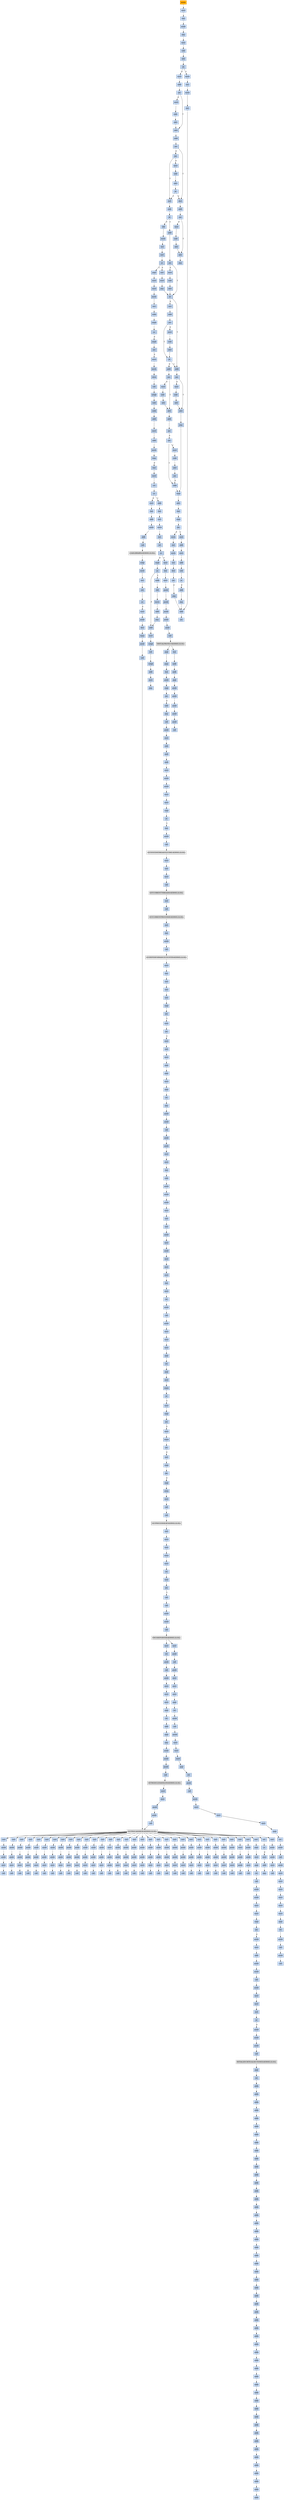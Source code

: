 strict digraph G {
	graph [bgcolor=transparent,
		name=G
	];
	node [color=lightsteelblue,
		fillcolor=lightsteelblue,
		shape=rectangle,
		style=filled
	];
	a0x004de980pusha_	[color=lightgrey,
		fillcolor=orange,
		label=pusha];
	a0x004de981movl_0x4b8000UINT32_esi	[label=movl];
	a0x004de980pusha_ -> a0x004de981movl_0x4b8000UINT32_esi	[color="#000000"];
	a0x004de986leal__749568esi__edi	[label=leal];
	a0x004de981movl_0x4b8000UINT32_esi -> a0x004de986leal__749568esi__edi	[color="#000000"];
	a0x004de98cpushl_edi	[label=pushl];
	a0x004de986leal__749568esi__edi -> a0x004de98cpushl_edi	[color="#000000"];
	a0x004de98djmp_0x004de99a	[label=jmp];
	a0x004de98cpushl_edi -> a0x004de98djmp_0x004de99a	[color="#000000"];
	a0x004de99amovl_esi__ebx	[label=movl];
	a0x004de98djmp_0x004de99a -> a0x004de99amovl_esi__ebx	[color="#000000"];
	a0x004de99csubl_0xfffffffcUINT8_esi	[label=subl];
	a0x004de99amovl_esi__ebx -> a0x004de99csubl_0xfffffffcUINT8_esi	[color="#000000"];
	a0x004de99fadcl_ebx_ebx	[label=adcl];
	a0x004de99csubl_0xfffffffcUINT8_esi -> a0x004de99fadcl_ebx_ebx	[color="#000000"];
	a0x004de9a1jb_0x004de990	[label=jb];
	a0x004de99fadcl_ebx_ebx -> a0x004de9a1jb_0x004de990	[color="#000000"];
	a0x004de990movb_esi__al	[label=movb];
	a0x004de9a1jb_0x004de990 -> a0x004de990movb_esi__al	[color="#000000",
		label=T];
	a0x004de9a3movl_0x1UINT32_eax	[label=movl];
	a0x004de9a1jb_0x004de990 -> a0x004de9a3movl_0x1UINT32_eax	[color="#000000",
		label=F];
	a0x004de992incl_esi	[label=incl];
	a0x004de990movb_esi__al -> a0x004de992incl_esi	[color="#000000"];
	a0x004de993movb_al_edi_	[label=movb];
	a0x004de992incl_esi -> a0x004de993movb_al_edi_	[color="#000000"];
	a0x004de995incl_edi	[label=incl];
	a0x004de993movb_al_edi_ -> a0x004de995incl_edi	[color="#000000"];
	a0x004de996addl_ebx_ebx	[label=addl];
	a0x004de995incl_edi -> a0x004de996addl_ebx_ebx	[color="#000000"];
	a0x004de998jne_0x004de9a1	[label=jne];
	a0x004de996addl_ebx_ebx -> a0x004de998jne_0x004de9a1	[color="#000000"];
	a0x004de9a8addl_ebx_ebx	[label=addl];
	a0x004de9a3movl_0x1UINT32_eax -> a0x004de9a8addl_ebx_ebx	[color="#000000"];
	a0x004de9aajne_0x004de9b3	[label=jne];
	a0x004de9a8addl_ebx_ebx -> a0x004de9aajne_0x004de9b3	[color="#000000"];
	a0x004de9b3adcl_eax_eax	[label=adcl];
	a0x004de9aajne_0x004de9b3 -> a0x004de9b3adcl_eax_eax	[color="#000000",
		label=T];
	a0x004de9acmovl_esi__ebx	[label=movl];
	a0x004de9aajne_0x004de9b3 -> a0x004de9acmovl_esi__ebx	[color="#000000",
		label=F];
	a0x004de9b5addl_ebx_ebx	[label=addl];
	a0x004de9b3adcl_eax_eax -> a0x004de9b5addl_ebx_ebx	[color="#000000"];
	a0x004de9b7jae_0x004de9c4	[label=jae];
	a0x004de9b5addl_ebx_ebx -> a0x004de9b7jae_0x004de9c4	[color="#000000"];
	a0x004de9b9jne_0x004de9e3	[label=jne];
	a0x004de9b7jae_0x004de9c4 -> a0x004de9b9jne_0x004de9e3	[color="#000000",
		label=F];
	a0x004de9c4decl_eax	[label=decl];
	a0x004de9b7jae_0x004de9c4 -> a0x004de9c4decl_eax	[color="#000000",
		label=T];
	a0x004de9e3xorl_ecx_ecx	[label=xorl];
	a0x004de9b9jne_0x004de9e3 -> a0x004de9e3xorl_ecx_ecx	[color="#000000",
		label=T];
	a0x004de9bbmovl_esi__ebx	[label=movl];
	a0x004de9b9jne_0x004de9e3 -> a0x004de9bbmovl_esi__ebx	[color="#000000",
		label=F];
	a0x004de9e5subl_0x3UINT8_eax	[label=subl];
	a0x004de9e3xorl_ecx_ecx -> a0x004de9e5subl_0x3UINT8_eax	[color="#000000"];
	a0x004de9e8jb_0x004de9fb	[label=jb];
	a0x004de9e5subl_0x3UINT8_eax -> a0x004de9e8jb_0x004de9fb	[color="#000000"];
	a0x004de9eashll_0x8UINT8_eax	[label=shll];
	a0x004de9e8jb_0x004de9fb -> a0x004de9eashll_0x8UINT8_eax	[color="#000000",
		label=F];
	a0x004de9fbaddl_ebx_ebx	[label=addl];
	a0x004de9e8jb_0x004de9fb -> a0x004de9fbaddl_ebx_ebx	[color="#000000",
		label=T];
	a0x004de9edmovb_esi__al	[label=movb];
	a0x004de9eashll_0x8UINT8_eax -> a0x004de9edmovb_esi__al	[color="#000000"];
	a0x004de9efincl_esi	[label=incl];
	a0x004de9edmovb_esi__al -> a0x004de9efincl_esi	[color="#000000"];
	a0x004de9f0xorl_0xffffffffUINT8_eax	[label=xorl];
	a0x004de9efincl_esi -> a0x004de9f0xorl_0xffffffffUINT8_eax	[color="#000000"];
	a0x004de9f3je_0x004dea6a	[label=je];
	a0x004de9f0xorl_0xffffffffUINT8_eax -> a0x004de9f3je_0x004dea6a	[color="#000000"];
	a0x004de9f5sarl_eax	[label=sarl];
	a0x004de9f3je_0x004dea6a -> a0x004de9f5sarl_eax	[color="#000000",
		label=F];
	a0x004dea6apopl_esi	[label=popl];
	a0x004de9f3je_0x004dea6a -> a0x004dea6apopl_esi	[color="#000000",
		label=T];
	a0x004de9f7movl_eax_ebp	[label=movl];
	a0x004de9f5sarl_eax -> a0x004de9f7movl_eax_ebp	[color="#000000"];
	a0x004de9f9jmp_0x004dea06	[label=jmp];
	a0x004de9f7movl_eax_ebp -> a0x004de9f9jmp_0x004dea06	[color="#000000"];
	a0x004dea06jb_0x004de9d4	[label=jb];
	a0x004de9f9jmp_0x004dea06 -> a0x004dea06jb_0x004de9d4	[color="#000000"];
	a0x004de9d4addl_ebx_ebx	[label=addl];
	a0x004dea06jb_0x004de9d4 -> a0x004de9d4addl_ebx_ebx	[color="#000000",
		label=T];
	a0x004dea08incl_ecx	[label=incl];
	a0x004dea06jb_0x004de9d4 -> a0x004dea08incl_ecx	[color="#000000",
		label=F];
	a0x004de9d6jne_0x004de9df	[label=jne];
	a0x004de9d4addl_ebx_ebx -> a0x004de9d6jne_0x004de9df	[color="#000000"];
	a0x004de9dfadcl_ecx_ecx	[label=adcl];
	a0x004de9d6jne_0x004de9df -> a0x004de9dfadcl_ecx_ecx	[color="#000000",
		label=T];
	a0x004de9d8movl_esi__ebx	[label=movl];
	a0x004de9d6jne_0x004de9df -> a0x004de9d8movl_esi__ebx	[color="#000000",
		label=F];
	a0x004de9e1jmp_0x004dea35	[label=jmp];
	a0x004de9dfadcl_ecx_ecx -> a0x004de9e1jmp_0x004dea35	[color="#000000"];
	a0x004dea35cmpl_0xfffffb00UINT32_ebp	[label=cmpl];
	a0x004de9e1jmp_0x004dea35 -> a0x004dea35cmpl_0xfffffb00UINT32_ebp	[color="#000000"];
	a0x004dea3badcl_0x2UINT8_ecx	[label=adcl];
	a0x004dea35cmpl_0xfffffb00UINT32_ebp -> a0x004dea3badcl_0x2UINT8_ecx	[color="#000000"];
	a0x004dea3eleal_ediebp__edx	[label=leal];
	a0x004dea3badcl_0x2UINT8_ecx -> a0x004dea3eleal_ediebp__edx	[color="#000000"];
	a0x004dea41cmpl_0xfffffffcUINT8_ebp	[label=cmpl];
	a0x004dea3eleal_ediebp__edx -> a0x004dea41cmpl_0xfffffffcUINT8_ebp	[color="#000000"];
	a0x004dea44jbe_0x004dea54	[label=jbe];
	a0x004dea41cmpl_0xfffffffcUINT8_ebp -> a0x004dea44jbe_0x004dea54	[color="#000000"];
	a0x004dea54movl_edx__eax	[label=movl];
	a0x004dea44jbe_0x004dea54 -> a0x004dea54movl_edx__eax	[color="#000000",
		label=T];
	a0x004dea46movb_edx__al	[label=movb];
	a0x004dea44jbe_0x004dea54 -> a0x004dea46movb_edx__al	[color="#000000",
		label=F];
	a0x004dea56addl_0x4UINT8_edx	[label=addl];
	a0x004dea54movl_edx__eax -> a0x004dea56addl_0x4UINT8_edx	[color="#000000"];
	a0x004dea59movl_eax_edi_	[label=movl];
	a0x004dea56addl_0x4UINT8_edx -> a0x004dea59movl_eax_edi_	[color="#000000"];
	a0x004dea5baddl_0x4UINT8_edi	[label=addl];
	a0x004dea59movl_eax_edi_ -> a0x004dea5baddl_0x4UINT8_edi	[color="#000000"];
	a0x004dea5esubl_0x4UINT8_ecx	[label=subl];
	a0x004dea5baddl_0x4UINT8_edi -> a0x004dea5esubl_0x4UINT8_ecx	[color="#000000"];
	a0x004dea61ja_0x004dea54	[label=ja];
	a0x004dea5esubl_0x4UINT8_ecx -> a0x004dea61ja_0x004dea54	[color="#000000"];
	a0x004dea63addl_ecx_edi	[label=addl];
	a0x004dea61ja_0x004dea54 -> a0x004dea63addl_ecx_edi	[color="#000000",
		label=F];
	a0x004dea65jmp_0x004de996	[label=jmp];
	a0x004dea63addl_ecx_edi -> a0x004dea65jmp_0x004de996	[color="#000000"];
	a0x004dea65jmp_0x004de996 -> a0x004de996addl_ebx_ebx	[color="#000000"];
	a0x004dea09addl_ebx_ebx	[label=addl];
	a0x004dea08incl_ecx -> a0x004dea09addl_ebx_ebx	[color="#000000"];
	a0x004dea0bjne_0x004dea14	[label=jne];
	a0x004dea09addl_ebx_ebx -> a0x004dea0bjne_0x004dea14	[color="#000000"];
	a0x004dea14jb_0x004de9d4	[label=jb];
	a0x004dea0bjne_0x004dea14 -> a0x004dea14jb_0x004de9d4	[color="#000000",
		label=T];
	a0x004dea0dmovl_esi__ebx	[label=movl];
	a0x004dea0bjne_0x004dea14 -> a0x004dea0dmovl_esi__ebx	[color="#000000",
		label=F];
	a0x004dea14jb_0x004de9d4 -> a0x004de9d4addl_ebx_ebx	[color="#000000",
		label=T];
	a0x004dea16addl_ebx_ebx	[label=addl];
	a0x004dea14jb_0x004de9d4 -> a0x004dea16addl_ebx_ebx	[color="#000000",
		label=F];
	a0x004de9bdsubl_0xfffffffcUINT8_esi	[label=subl];
	a0x004de9bbmovl_esi__ebx -> a0x004de9bdsubl_0xfffffffcUINT8_esi	[color="#000000"];
	a0x004de9c0adcl_ebx_ebx	[label=adcl];
	a0x004de9bdsubl_0xfffffffcUINT8_esi -> a0x004de9c0adcl_ebx_ebx	[color="#000000"];
	a0x004de9c2jb_0x004de9e3	[label=jb];
	a0x004de9c0adcl_ebx_ebx -> a0x004de9c2jb_0x004de9e3	[color="#000000"];
	a0x004de9c2jb_0x004de9e3 -> a0x004de9e3xorl_ecx_ecx	[color="#000000",
		label=T];
	a0x004de9c2jb_0x004de9e3 -> a0x004de9c4decl_eax	[color="#000000",
		label=F];
	a0x004de9fdjne_0x004dea06	[label=jne];
	a0x004de9fbaddl_ebx_ebx -> a0x004de9fdjne_0x004dea06	[color="#000000"];
	a0x004de9fdjne_0x004dea06 -> a0x004dea06jb_0x004de9d4	[color="#000000",
		label=T];
	a0x004de9ffmovl_esi__ebx	[label=movl];
	a0x004de9fdjne_0x004dea06 -> a0x004de9ffmovl_esi__ebx	[color="#000000",
		label=F];
	a0x004dea18jne_0x004dea21	[label=jne];
	a0x004dea16addl_ebx_ebx -> a0x004dea18jne_0x004dea21	[color="#000000"];
	a0x004dea21adcl_ecx_ecx	[label=adcl];
	a0x004dea18jne_0x004dea21 -> a0x004dea21adcl_ecx_ecx	[color="#000000",
		label=T];
	a0x004dea1amovl_esi__ebx	[label=movl];
	a0x004dea18jne_0x004dea21 -> a0x004dea1amovl_esi__ebx	[color="#000000",
		label=F];
	a0x004dea23addl_ebx_ebx	[label=addl];
	a0x004dea21adcl_ecx_ecx -> a0x004dea23addl_ebx_ebx	[color="#000000"];
	a0x004dea25jae_0x004dea16	[label=jae];
	a0x004dea23addl_ebx_ebx -> a0x004dea25jae_0x004dea16	[color="#000000"];
	a0x004dea27jne_0x004dea32	[label=jne];
	a0x004dea25jae_0x004dea16 -> a0x004dea27jne_0x004dea32	[color="#000000",
		label=F];
	a0x004dea32addl_0x2UINT8_ecx	[label=addl];
	a0x004dea27jne_0x004dea32 -> a0x004dea32addl_0x2UINT8_ecx	[color="#000000",
		label=T];
	a0x004dea29movl_esi__ebx	[label=movl];
	a0x004dea27jne_0x004dea32 -> a0x004dea29movl_esi__ebx	[color="#000000",
		label=F];
	a0x004dea32addl_0x2UINT8_ecx -> a0x004dea35cmpl_0xfffffb00UINT32_ebp	[color="#000000"];
	a0x004dea48incl_edx	[label=incl];
	a0x004dea46movb_edx__al -> a0x004dea48incl_edx	[color="#000000"];
	a0x004dea49movb_al_edi_	[label=movb];
	a0x004dea48incl_edx -> a0x004dea49movb_al_edi_	[color="#000000"];
	a0x004dea4bincl_edi	[label=incl];
	a0x004dea49movb_al_edi_ -> a0x004dea4bincl_edi	[color="#000000"];
	a0x004dea4cdecl_ecx	[label=decl];
	a0x004dea4bincl_edi -> a0x004dea4cdecl_ecx	[color="#000000"];
	a0x004dea4djne_0x004dea46	[label=jne];
	a0x004dea4cdecl_ecx -> a0x004dea4djne_0x004dea46	[color="#000000"];
	a0x004dea4fjmp_0x004de996	[label=jmp];
	a0x004dea4djne_0x004dea46 -> a0x004dea4fjmp_0x004de996	[color="#000000",
		label=F];
	a0x004dea4fjmp_0x004de996 -> a0x004de996addl_ebx_ebx	[color="#000000"];
	a0x004de9c5addl_ebx_ebx	[label=addl];
	a0x004de9c4decl_eax -> a0x004de9c5addl_ebx_ebx	[color="#000000"];
	a0x004de9c7jne_0x004de9d0	[label=jne];
	a0x004de9c5addl_ebx_ebx -> a0x004de9c7jne_0x004de9d0	[color="#000000"];
	a0x004de9d0adcl_eax_eax	[label=adcl];
	a0x004de9c7jne_0x004de9d0 -> a0x004de9d0adcl_eax_eax	[color="#000000",
		label=T];
	a0x004de9c9movl_esi__ebx	[label=movl];
	a0x004de9c7jne_0x004de9d0 -> a0x004de9c9movl_esi__ebx	[color="#000000",
		label=F];
	a0x004de9d2jmp_0x004de9a8	[label=jmp];
	a0x004de9d0adcl_eax_eax -> a0x004de9d2jmp_0x004de9a8	[color="#000000"];
	a0x004de9aesubl_0xfffffffcUINT8_esi	[label=subl];
	a0x004de9acmovl_esi__ebx -> a0x004de9aesubl_0xfffffffcUINT8_esi	[color="#000000"];
	a0x004de9b1adcl_ebx_ebx	[label=adcl];
	a0x004de9aesubl_0xfffffffcUINT8_esi -> a0x004de9b1adcl_ebx_ebx	[color="#000000"];
	a0x004de9b1adcl_ebx_ebx -> a0x004de9b3adcl_eax_eax	[color="#000000"];
	a0x004dea0fsubl_0xfffffffcUINT8_esi	[label=subl];
	a0x004dea0dmovl_esi__ebx -> a0x004dea0fsubl_0xfffffffcUINT8_esi	[color="#000000"];
	a0x004dea12adcl_ebx_ebx	[label=adcl];
	a0x004dea0fsubl_0xfffffffcUINT8_esi -> a0x004dea12adcl_ebx_ebx	[color="#000000"];
	a0x004dea12adcl_ebx_ebx -> a0x004dea14jb_0x004de9d4	[color="#000000"];
	a0x004de9dasubl_0xfffffffcUINT8_esi	[label=subl];
	a0x004de9d8movl_esi__ebx -> a0x004de9dasubl_0xfffffffcUINT8_esi	[color="#000000"];
	a0x004de9ddadcl_ebx_ebx	[label=adcl];
	a0x004de9dasubl_0xfffffffcUINT8_esi -> a0x004de9ddadcl_ebx_ebx	[color="#000000"];
	a0x004de9ddadcl_ebx_ebx -> a0x004de9dfadcl_ecx_ecx	[color="#000000"];
	a0x004dea1csubl_0xfffffffcUINT8_esi	[label=subl];
	a0x004dea1amovl_esi__ebx -> a0x004dea1csubl_0xfffffffcUINT8_esi	[color="#000000"];
	a0x004dea1fadcl_ebx_ebx	[label=adcl];
	a0x004dea1csubl_0xfffffffcUINT8_esi -> a0x004dea1fadcl_ebx_ebx	[color="#000000"];
	a0x004dea1fadcl_ebx_ebx -> a0x004dea21adcl_ecx_ecx	[color="#000000"];
	a0x004dea2bsubl_0xfffffffcUINT8_esi	[label=subl];
	a0x004dea29movl_esi__ebx -> a0x004dea2bsubl_0xfffffffcUINT8_esi	[color="#000000"];
	a0x004dea2eadcl_ebx_ebx	[label=adcl];
	a0x004dea2bsubl_0xfffffffcUINT8_esi -> a0x004dea2eadcl_ebx_ebx	[color="#000000"];
	a0x004dea30jae_0x004dea16	[label=jae];
	a0x004dea2eadcl_ebx_ebx -> a0x004dea30jae_0x004dea16	[color="#000000"];
	a0x004dea30jae_0x004dea16 -> a0x004dea32addl_0x2UINT8_ecx	[color="#000000",
		label=F];
	a0x004de9cbsubl_0xfffffffcUINT8_esi	[label=subl];
	a0x004de9c9movl_esi__ebx -> a0x004de9cbsubl_0xfffffffcUINT8_esi	[color="#000000"];
	a0x004de9ceadcl_ebx_ebx	[label=adcl];
	a0x004de9cbsubl_0xfffffffcUINT8_esi -> a0x004de9ceadcl_ebx_ebx	[color="#000000"];
	a0x004de9ceadcl_ebx_ebx -> a0x004de9d0adcl_eax_eax	[color="#000000"];
	a0x004dea01subl_0xfffffffcUINT8_esi	[label=subl];
	a0x004de9ffmovl_esi__ebx -> a0x004dea01subl_0xfffffffcUINT8_esi	[color="#000000"];
	a0x004dea04adcl_ebx_ebx	[label=adcl];
	a0x004dea01subl_0xfffffffcUINT8_esi -> a0x004dea04adcl_ebx_ebx	[color="#000000"];
	a0x004dea04adcl_ebx_ebx -> a0x004dea06jb_0x004de9d4	[color="#000000"];
	a0x004dea6bmovl_esi_edi	[label=movl];
	a0x004dea6apopl_esi -> a0x004dea6bmovl_esi_edi	[color="#000000"];
	a0x004dea6dmovl_0x7fcUINT32_ecx	[label=movl];
	a0x004dea6bmovl_esi_edi -> a0x004dea6dmovl_0x7fcUINT32_ecx	[color="#000000"];
	a0x004dea72movb_edi__al	[label=movb];
	a0x004dea6dmovl_0x7fcUINT32_ecx -> a0x004dea72movb_edi__al	[color="#000000"];
	a0x004dea74incl_edi	[label=incl];
	a0x004dea72movb_edi__al -> a0x004dea74incl_edi	[color="#000000"];
	a0x004dea75subb_0xffffffe8UINT8_al	[label=subb];
	a0x004dea74incl_edi -> a0x004dea75subb_0xffffffe8UINT8_al	[color="#000000"];
	a0x004dea77cmpb_0x1UINT8_al	[label=cmpb];
	a0x004dea75subb_0xffffffe8UINT8_al -> a0x004dea77cmpb_0x1UINT8_al	[color="#000000"];
	a0x004dea79ja_0x004dea72	[label=ja];
	a0x004dea77cmpb_0x1UINT8_al -> a0x004dea79ja_0x004dea72	[color="#000000"];
	a0x004dea7bcmpb_0x9UINT8_edi_	[label=cmpb];
	a0x004dea79ja_0x004dea72 -> a0x004dea7bcmpb_0x9UINT8_edi_	[color="#000000",
		label=F];
	a0x004dea7ejne_0x004dea72	[label=jne];
	a0x004dea7bcmpb_0x9UINT8_edi_ -> a0x004dea7ejne_0x004dea72	[color="#000000"];
	a0x004dea80movl_edi__eax	[label=movl];
	a0x004dea7ejne_0x004dea72 -> a0x004dea80movl_edi__eax	[color="#000000",
		label=F];
	a0x004dea82movb_0x4edi__bl	[label=movb];
	a0x004dea80movl_edi__eax -> a0x004dea82movb_0x4edi__bl	[color="#000000"];
	a0x004dea85shrw_0x8UINT8_ax	[label=shrw];
	a0x004dea82movb_0x4edi__bl -> a0x004dea85shrw_0x8UINT8_ax	[color="#000000"];
	a0x004dea89roll_0x10UINT8_eax	[label=roll];
	a0x004dea85shrw_0x8UINT8_ax -> a0x004dea89roll_0x10UINT8_eax	[color="#000000"];
	a0x004dea8cxchgb_al_ah	[label=xchgb];
	a0x004dea89roll_0x10UINT8_eax -> a0x004dea8cxchgb_al_ah	[color="#000000"];
	a0x004dea8esubl_edi_eax	[label=subl];
	a0x004dea8cxchgb_al_ah -> a0x004dea8esubl_edi_eax	[color="#000000"];
	a0x004dea90subb_0xffffffe8UINT8_bl	[label=subb];
	a0x004dea8esubl_edi_eax -> a0x004dea90subb_0xffffffe8UINT8_bl	[color="#000000"];
	a0x004dea93addl_esi_eax	[label=addl];
	a0x004dea90subb_0xffffffe8UINT8_bl -> a0x004dea93addl_esi_eax	[color="#000000"];
	a0x004dea95movl_eax_edi_	[label=movl];
	a0x004dea93addl_esi_eax -> a0x004dea95movl_eax_edi_	[color="#000000"];
	a0x004dea97addl_0x5UINT8_edi	[label=addl];
	a0x004dea95movl_eax_edi_ -> a0x004dea97addl_0x5UINT8_edi	[color="#000000"];
	a0x004dea9amovb_bl_al	[label=movb];
	a0x004dea97addl_0x5UINT8_edi -> a0x004dea9amovb_bl_al	[color="#000000"];
	a0x004dea9cloop_0x004dea77	[label=loop];
	a0x004dea9amovb_bl_al -> a0x004dea9cloop_0x004dea77	[color="#000000"];
	a0x004dea9eleal_0xdb000esi__edi	[label=leal];
	a0x004dea9cloop_0x004dea77 -> a0x004dea9eleal_0xdb000esi__edi	[color="#000000",
		label=F];
	a0x004deaa4movl_edi__eax	[label=movl];
	a0x004dea9eleal_0xdb000esi__edi -> a0x004deaa4movl_edi__eax	[color="#000000"];
	a0x004deaa6orl_eax_eax	[label=orl];
	a0x004deaa4movl_edi__eax -> a0x004deaa6orl_eax_eax	[color="#000000"];
	a0x004deaa8je_0x004deae6	[label=je];
	a0x004deaa6orl_eax_eax -> a0x004deaa8je_0x004deae6	[color="#000000"];
	a0x004deaaamovl_0x4edi__ebx	[label=movl];
	a0x004deaa8je_0x004deae6 -> a0x004deaaamovl_0x4edi__ebx	[color="#000000",
		label=F];
	a0x004deae6addl_0x4UINT8_edi	[label=addl];
	a0x004deaa8je_0x004deae6 -> a0x004deae6addl_0x4UINT8_edi	[color="#000000",
		label=T];
	a0x004deaadleal_0xde708eaxesi__eax	[label=leal];
	a0x004deaaamovl_0x4edi__ebx -> a0x004deaadleal_0xde708eaxesi__eax	[color="#000000"];
	a0x004deab4addl_esi_ebx	[label=addl];
	a0x004deaadleal_0xde708eaxesi__eax -> a0x004deab4addl_esi_ebx	[color="#000000"];
	a0x004deab6pushl_eax	[label=pushl];
	a0x004deab4addl_esi_ebx -> a0x004deab6pushl_eax	[color="#000000"];
	a0x004deab7addl_0x8UINT8_edi	[label=addl];
	a0x004deab6pushl_eax -> a0x004deab7addl_0x8UINT8_edi	[color="#000000"];
	a0x004deabacall_0xde7acesi_	[label=call];
	a0x004deab7addl_0x8UINT8_edi -> a0x004deabacall_0xde7acesi_	[color="#000000"];
	LOADLIBRARYA_KERNEL32_DLL	[color=lightgrey,
		fillcolor=lightgrey,
		label="LOADLIBRARYA-KERNEL32-DLL"];
	a0x004deabacall_0xde7acesi_ -> LOADLIBRARYA_KERNEL32_DLL	[color="#000000"];
	a0x004deac0xchgl_eax_ebp	[label=xchgl];
	LOADLIBRARYA_KERNEL32_DLL -> a0x004deac0xchgl_eax_ebp	[color="#000000"];
	a0x004deac1movb_edi__al	[label=movb];
	a0x004deac0xchgl_eax_ebp -> a0x004deac1movb_edi__al	[color="#000000"];
	a0x004deac3incl_edi	[label=incl];
	a0x004deac1movb_edi__al -> a0x004deac3incl_edi	[color="#000000"];
	a0x004deac4orb_al_al	[label=orb];
	a0x004deac3incl_edi -> a0x004deac4orb_al_al	[color="#000000"];
	a0x004deac6je_0x004deaa4	[label=je];
	a0x004deac4orb_al_al -> a0x004deac6je_0x004deaa4	[color="#000000"];
	a0x004deac8movl_edi_ecx	[label=movl];
	a0x004deac6je_0x004deaa4 -> a0x004deac8movl_edi_ecx	[color="#000000",
		label=F];
	a0x004deacapushl_edi	[label=pushl];
	a0x004deac8movl_edi_ecx -> a0x004deacapushl_edi	[color="#000000"];
	a0x004deacbdecl_eax	[label=decl];
	a0x004deacapushl_edi -> a0x004deacbdecl_eax	[color="#000000"];
	a0x004deaccrepnz_scasb_es_edi__al	[label=repnz];
	a0x004deacbdecl_eax -> a0x004deaccrepnz_scasb_es_edi__al	[color="#000000"];
	a0x004deacepushl_ebp	[label=pushl];
	a0x004deaccrepnz_scasb_es_edi__al -> a0x004deacepushl_ebp	[color="#000000"];
	a0x004deacfcall_0xde7b4esi_	[label=call];
	a0x004deacepushl_ebp -> a0x004deacfcall_0xde7b4esi_	[color="#000000"];
	GETPROCADDRESS_KERNEL32_DLL	[color=lightgrey,
		fillcolor=lightgrey,
		label="GETPROCADDRESS-KERNEL32-DLL"];
	a0x004deacfcall_0xde7b4esi_ -> GETPROCADDRESS_KERNEL32_DLL	[color="#000000"];
	a0x004dead5orl_eax_eax	[label=orl];
	GETPROCADDRESS_KERNEL32_DLL -> a0x004dead5orl_eax_eax	[color="#000000"];
	a0x0040ddf8xorl_0x423280_eax	[label=xorl];
	GETPROCADDRESS_KERNEL32_DLL -> a0x0040ddf8xorl_0x423280_eax	[color="#000000"];
	a0x0040de0bxorl_0x423280_eax	[label=xorl];
	GETPROCADDRESS_KERNEL32_DLL -> a0x0040de0bxorl_0x423280_eax	[color="#000000"];
	a0x0040de1exorl_0x423280_eax	[label=xorl];
	GETPROCADDRESS_KERNEL32_DLL -> a0x0040de1exorl_0x423280_eax	[color="#000000"];
	a0x0040de31xorl_0x423280_eax	[label=xorl];
	GETPROCADDRESS_KERNEL32_DLL -> a0x0040de31xorl_0x423280_eax	[color="#000000"];
	a0x0040de44xorl_0x423280_eax	[label=xorl];
	GETPROCADDRESS_KERNEL32_DLL -> a0x0040de44xorl_0x423280_eax	[color="#000000"];
	a0x0040de57xorl_0x423280_eax	[label=xorl];
	GETPROCADDRESS_KERNEL32_DLL -> a0x0040de57xorl_0x423280_eax	[color="#000000"];
	a0x0040de6axorl_0x423280_eax	[label=xorl];
	GETPROCADDRESS_KERNEL32_DLL -> a0x0040de6axorl_0x423280_eax	[color="#000000"];
	a0x0040de7dxorl_0x423280_eax	[label=xorl];
	GETPROCADDRESS_KERNEL32_DLL -> a0x0040de7dxorl_0x423280_eax	[color="#000000"];
	a0x0040de90xorl_0x423280_eax	[label=xorl];
	GETPROCADDRESS_KERNEL32_DLL -> a0x0040de90xorl_0x423280_eax	[color="#000000"];
	a0x0040dea3xorl_0x423280_eax	[label=xorl];
	GETPROCADDRESS_KERNEL32_DLL -> a0x0040dea3xorl_0x423280_eax	[color="#000000"];
	a0x0040deb6xorl_0x423280_eax	[label=xorl];
	GETPROCADDRESS_KERNEL32_DLL -> a0x0040deb6xorl_0x423280_eax	[color="#000000"];
	a0x0040dec9xorl_0x423280_eax	[label=xorl];
	GETPROCADDRESS_KERNEL32_DLL -> a0x0040dec9xorl_0x423280_eax	[color="#000000"];
	a0x0040dedcxorl_0x423280_eax	[label=xorl];
	GETPROCADDRESS_KERNEL32_DLL -> a0x0040dedcxorl_0x423280_eax	[color="#000000"];
	a0x0040deefxorl_0x423280_eax	[label=xorl];
	GETPROCADDRESS_KERNEL32_DLL -> a0x0040deefxorl_0x423280_eax	[color="#000000"];
	a0x0040df02xorl_0x423280_eax	[label=xorl];
	GETPROCADDRESS_KERNEL32_DLL -> a0x0040df02xorl_0x423280_eax	[color="#000000"];
	a0x0040df15xorl_0x423280_eax	[label=xorl];
	GETPROCADDRESS_KERNEL32_DLL -> a0x0040df15xorl_0x423280_eax	[color="#000000"];
	a0x0040df28xorl_0x423280_eax	[label=xorl];
	GETPROCADDRESS_KERNEL32_DLL -> a0x0040df28xorl_0x423280_eax	[color="#000000"];
	a0x0040df3bxorl_0x423280_eax	[label=xorl];
	GETPROCADDRESS_KERNEL32_DLL -> a0x0040df3bxorl_0x423280_eax	[color="#000000"];
	a0x0040df4exorl_0x423280_eax	[label=xorl];
	GETPROCADDRESS_KERNEL32_DLL -> a0x0040df4exorl_0x423280_eax	[color="#000000"];
	a0x0040df61xorl_0x423280_eax	[label=xorl];
	GETPROCADDRESS_KERNEL32_DLL -> a0x0040df61xorl_0x423280_eax	[color="#000000"];
	a0x0040df74xorl_0x423280_eax	[label=xorl];
	GETPROCADDRESS_KERNEL32_DLL -> a0x0040df74xorl_0x423280_eax	[color="#000000"];
	a0x0040df87xorl_0x423280_eax	[label=xorl];
	GETPROCADDRESS_KERNEL32_DLL -> a0x0040df87xorl_0x423280_eax	[color="#000000"];
	a0x0040df9axorl_0x423280_eax	[label=xorl];
	GETPROCADDRESS_KERNEL32_DLL -> a0x0040df9axorl_0x423280_eax	[color="#000000"];
	a0x0040dfadxorl_0x423280_eax	[label=xorl];
	GETPROCADDRESS_KERNEL32_DLL -> a0x0040dfadxorl_0x423280_eax	[color="#000000"];
	a0x0040dfc0xorl_0x423280_eax	[label=xorl];
	GETPROCADDRESS_KERNEL32_DLL -> a0x0040dfc0xorl_0x423280_eax	[color="#000000"];
	a0x0040dfd3xorl_0x423280_eax	[label=xorl];
	GETPROCADDRESS_KERNEL32_DLL -> a0x0040dfd3xorl_0x423280_eax	[color="#000000"];
	a0x0040dfe6xorl_0x423280_eax	[label=xorl];
	GETPROCADDRESS_KERNEL32_DLL -> a0x0040dfe6xorl_0x423280_eax	[color="#000000"];
	a0x0040dff9xorl_0x423280_eax	[label=xorl];
	GETPROCADDRESS_KERNEL32_DLL -> a0x0040dff9xorl_0x423280_eax	[color="#000000"];
	a0x0040e00cxorl_0x423280_eax	[label=xorl];
	GETPROCADDRESS_KERNEL32_DLL -> a0x0040e00cxorl_0x423280_eax	[color="#000000"];
	a0x0040e01fxorl_0x423280_eax	[label=xorl];
	GETPROCADDRESS_KERNEL32_DLL -> a0x0040e01fxorl_0x423280_eax	[color="#000000"];
	a0x0040e032xorl_0x423280_eax	[label=xorl];
	GETPROCADDRESS_KERNEL32_DLL -> a0x0040e032xorl_0x423280_eax	[color="#000000"];
	a0x0040e045xorl_0x423280_eax	[label=xorl];
	GETPROCADDRESS_KERNEL32_DLL -> a0x0040e045xorl_0x423280_eax	[color="#000000"];
	a0x0040e058xorl_0x423280_eax	[label=xorl];
	GETPROCADDRESS_KERNEL32_DLL -> a0x0040e058xorl_0x423280_eax	[color="#000000"];
	a0x004dead7je_0x004deae0	[label=je];
	a0x004dead5orl_eax_eax -> a0x004dead7je_0x004deae0	[color="#000000"];
	a0x004dead9movl_eax_ebx_	[label=movl];
	a0x004dead7je_0x004deae0 -> a0x004dead9movl_eax_ebx_	[color="#000000",
		label=F];
	a0x004deadbaddl_0x4UINT8_ebx	[label=addl];
	a0x004dead9movl_eax_ebx_ -> a0x004deadbaddl_0x4UINT8_ebx	[color="#000000"];
	a0x004deadejmp_0x004deac1	[label=jmp];
	a0x004deadbaddl_0x4UINT8_ebx -> a0x004deadejmp_0x004deac1	[color="#000000"];
	a0x004deae9leal__4esi__ebx	[label=leal];
	a0x004deae6addl_0x4UINT8_edi -> a0x004deae9leal__4esi__ebx	[color="#000000"];
	a0x004deaecxorl_eax_eax	[label=xorl];
	a0x004deae9leal__4esi__ebx -> a0x004deaecxorl_eax_eax	[color="#000000"];
	a0x004deaeemovb_edi__al	[label=movb];
	a0x004deaecxorl_eax_eax -> a0x004deaeemovb_edi__al	[color="#000000"];
	a0x004deaf0incl_edi	[label=incl];
	a0x004deaeemovb_edi__al -> a0x004deaf0incl_edi	[color="#000000"];
	a0x004deaf1orl_eax_eax	[label=orl];
	a0x004deaf0incl_edi -> a0x004deaf1orl_eax_eax	[color="#000000"];
	a0x004deaf3je_0x004deb17	[label=je];
	a0x004deaf1orl_eax_eax -> a0x004deaf3je_0x004deb17	[color="#000000"];
	a0x004deaf5cmpb_0xffffffefUINT8_al	[label=cmpb];
	a0x004deaf3je_0x004deb17 -> a0x004deaf5cmpb_0xffffffefUINT8_al	[color="#000000",
		label=F];
	a0x004deb17movl_0xde7b8esi__ebp	[label=movl];
	a0x004deaf3je_0x004deb17 -> a0x004deb17movl_0xde7b8esi__ebp	[color="#000000",
		label=T];
	a0x004deaf7ja_0x004deb0a	[label=ja];
	a0x004deaf5cmpb_0xffffffefUINT8_al -> a0x004deaf7ja_0x004deb0a	[color="#000000"];
	a0x004deaf9addl_eax_ebx	[label=addl];
	a0x004deaf7ja_0x004deb0a -> a0x004deaf9addl_eax_ebx	[color="#000000",
		label=F];
	a0x004deb0aandb_0xfUINT8_al	[label=andb];
	a0x004deaf7ja_0x004deb0a -> a0x004deb0aandb_0xfUINT8_al	[color="#000000",
		label=T];
	a0x004deafbmovl_ebx__eax	[label=movl];
	a0x004deaf9addl_eax_ebx -> a0x004deafbmovl_ebx__eax	[color="#000000"];
	a0x004deafdxchgb_al_ah	[label=xchgb];
	a0x004deafbmovl_ebx__eax -> a0x004deafdxchgb_al_ah	[color="#000000"];
	a0x004deaffroll_0x10UINT8_eax	[label=roll];
	a0x004deafdxchgb_al_ah -> a0x004deaffroll_0x10UINT8_eax	[color="#000000"];
	a0x004deb02xchgb_al_ah	[label=xchgb];
	a0x004deaffroll_0x10UINT8_eax -> a0x004deb02xchgb_al_ah	[color="#000000"];
	a0x004deb04addl_esi_eax	[label=addl];
	a0x004deb02xchgb_al_ah -> a0x004deb04addl_esi_eax	[color="#000000"];
	a0x004deb06movl_eax_ebx_	[label=movl];
	a0x004deb04addl_esi_eax -> a0x004deb06movl_eax_ebx_	[color="#000000"];
	a0x004deb08jmp_0x004deaec	[label=jmp];
	a0x004deb06movl_eax_ebx_ -> a0x004deb08jmp_0x004deaec	[color="#000000"];
	a0x004deb0cshll_0x10UINT8_eax	[label=shll];
	a0x004deb0aandb_0xfUINT8_al -> a0x004deb0cshll_0x10UINT8_eax	[color="#000000"];
	a0x004deb0fmovw_edi__ax	[label=movw];
	a0x004deb0cshll_0x10UINT8_eax -> a0x004deb0fmovw_edi__ax	[color="#000000"];
	a0x004deb12addl_0x2UINT8_edi	[label=addl];
	a0x004deb0fmovw_edi__ax -> a0x004deb12addl_0x2UINT8_edi	[color="#000000"];
	a0x004deb15jmp_0x004deaf9	[label=jmp];
	a0x004deb12addl_0x2UINT8_edi -> a0x004deb15jmp_0x004deaf9	[color="#000000"];
	a0x004deb15jmp_0x004deaf9 -> a0x004deaf9addl_eax_ebx	[color="#000000"];
	a0x004deb1dleal__4096esi__edi	[label=leal];
	a0x004deb17movl_0xde7b8esi__ebp -> a0x004deb1dleal__4096esi__edi	[color="#000000"];
	a0x004deb23movl_0x1000UINT32_ebx	[label=movl];
	a0x004deb1dleal__4096esi__edi -> a0x004deb23movl_0x1000UINT32_ebx	[color="#000000"];
	a0x004deb28pushl_eax	[label=pushl];
	a0x004deb23movl_0x1000UINT32_ebx -> a0x004deb28pushl_eax	[color="#000000"];
	a0x004deb29pushl_esp	[label=pushl];
	a0x004deb28pushl_eax -> a0x004deb29pushl_esp	[color="#000000"];
	a0x004deb2apushl_0x4UINT8	[label=pushl];
	a0x004deb29pushl_esp -> a0x004deb2apushl_0x4UINT8	[color="#000000"];
	a0x004deb2cpushl_ebx	[label=pushl];
	a0x004deb2apushl_0x4UINT8 -> a0x004deb2cpushl_ebx	[color="#000000"];
	a0x004deb2dpushl_edi	[label=pushl];
	a0x004deb2cpushl_ebx -> a0x004deb2dpushl_edi	[color="#000000"];
	a0x004deb2ecall_ebp	[label=call];
	a0x004deb2dpushl_edi -> a0x004deb2ecall_ebp	[color="#000000"];
	VIRTUALPROTECT_KERNEL32_DLL	[color=lightgrey,
		fillcolor=lightgrey,
		label="VIRTUALPROTECT-KERNEL32-DLL"];
	a0x004deb2ecall_ebp -> VIRTUALPROTECT_KERNEL32_DLL	[color="#000000"];
	a0x004deb30leal_0x21fedi__eax	[label=leal];
	VIRTUALPROTECT_KERNEL32_DLL -> a0x004deb30leal_0x21fedi__eax	[color="#000000"];
	a0x004deb45popl_eax	[label=popl];
	VIRTUALPROTECT_KERNEL32_DLL -> a0x004deb45popl_eax	[color="#000000"];
	a0x004deb36andb_0x7fUINT8_eax_	[label=andb];
	a0x004deb30leal_0x21fedi__eax -> a0x004deb36andb_0x7fUINT8_eax_	[color="#000000"];
	a0x004deb39andb_0x7fUINT8_0x28eax_	[label=andb];
	a0x004deb36andb_0x7fUINT8_eax_ -> a0x004deb39andb_0x7fUINT8_0x28eax_	[color="#000000"];
	a0x004deb3dpopl_eax	[label=popl];
	a0x004deb39andb_0x7fUINT8_0x28eax_ -> a0x004deb3dpopl_eax	[color="#000000"];
	a0x004deb3epushl_eax	[label=pushl];
	a0x004deb3dpopl_eax -> a0x004deb3epushl_eax	[color="#000000"];
	a0x004deb3fpushl_esp	[label=pushl];
	a0x004deb3epushl_eax -> a0x004deb3fpushl_esp	[color="#000000"];
	a0x004deb40pushl_eax	[label=pushl];
	a0x004deb3fpushl_esp -> a0x004deb40pushl_eax	[color="#000000"];
	a0x004deb41pushl_ebx	[label=pushl];
	a0x004deb40pushl_eax -> a0x004deb41pushl_ebx	[color="#000000"];
	a0x004deb42pushl_edi	[label=pushl];
	a0x004deb41pushl_ebx -> a0x004deb42pushl_edi	[color="#000000"];
	a0x004deb43call_ebp	[label=call];
	a0x004deb42pushl_edi -> a0x004deb43call_ebp	[color="#000000"];
	a0x004deb46popa_	[label=popa];
	a0x004deb45popl_eax -> a0x004deb46popa_	[color="#000000"];
	a0x004deb47leal__128esp__eax	[label=leal];
	a0x004deb46popa_ -> a0x004deb47leal__128esp__eax	[color="#000000"];
	a0x004deb4bpushl_0x0UINT8	[label=pushl];
	a0x004deb47leal__128esp__eax -> a0x004deb4bpushl_0x0UINT8	[color="#000000"];
	a0x004deb4dcmpl_eax_esp	[label=cmpl];
	a0x004deb4bpushl_0x0UINT8 -> a0x004deb4dcmpl_eax_esp	[color="#000000"];
	a0x004deb4fjne_0x004deb4b	[label=jne];
	a0x004deb4dcmpl_eax_esp -> a0x004deb4fjne_0x004deb4b	[color="#000000"];
	a0x004deb51subl_0xffffff80UINT8_esp	[label=subl];
	a0x004deb4fjne_0x004deb4b -> a0x004deb51subl_0xffffff80UINT8_esp	[color="#000000",
		label=F];
	a0x004deb54jmp_0x00407474	[label=jmp];
	a0x004deb51subl_0xffffff80UINT8_esp -> a0x004deb54jmp_0x00407474	[color="#000000"];
	a0x00407474call_0x40ef2e	[label=call];
	a0x004deb54jmp_0x00407474 -> a0x00407474call_0x40ef2e	[color="#000000"];
	a0x0040ef2epushl_ebp	[label=pushl];
	a0x00407474call_0x40ef2e -> a0x0040ef2epushl_ebp	[color="#000000"];
	a0x0040ef2fmovl_esp_ebp	[label=movl];
	a0x0040ef2epushl_ebp -> a0x0040ef2fmovl_esp_ebp	[color="#000000"];
	a0x0040ef31subl_0x14UINT8_esp	[label=subl];
	a0x0040ef2fmovl_esp_ebp -> a0x0040ef31subl_0x14UINT8_esp	[color="#000000"];
	a0x0040ef34andl_0x0UINT8__12ebp_	[label=andl];
	a0x0040ef31subl_0x14UINT8_esp -> a0x0040ef34andl_0x0UINT8__12ebp_	[color="#000000"];
	a0x0040ef38andl_0x0UINT8__8ebp_	[label=andl];
	a0x0040ef34andl_0x0UINT8__12ebp_ -> a0x0040ef38andl_0x0UINT8__8ebp_	[color="#000000"];
	a0x0040ef3cmovl_0x423280_eax	[label=movl];
	a0x0040ef38andl_0x0UINT8__8ebp_ -> a0x0040ef3cmovl_0x423280_eax	[color="#000000"];
	a0x0040ef41pushl_esi	[label=pushl];
	a0x0040ef3cmovl_0x423280_eax -> a0x0040ef41pushl_esi	[color="#000000"];
	a0x0040ef42pushl_edi	[label=pushl];
	a0x0040ef41pushl_esi -> a0x0040ef42pushl_edi	[color="#000000"];
	a0x0040ef43movl_0xbb40e64eUINT32_edi	[label=movl];
	a0x0040ef42pushl_edi -> a0x0040ef43movl_0xbb40e64eUINT32_edi	[color="#000000"];
	a0x0040ef48movl_0xffff0000UINT32_esi	[label=movl];
	a0x0040ef43movl_0xbb40e64eUINT32_edi -> a0x0040ef48movl_0xffff0000UINT32_esi	[color="#000000"];
	a0x0040ef4dcmpl_edi_eax	[label=cmpl];
	a0x0040ef48movl_0xffff0000UINT32_esi -> a0x0040ef4dcmpl_edi_eax	[color="#000000"];
	a0x0040ef4fje_0x40ef5e	[label=je];
	a0x0040ef4dcmpl_edi_eax -> a0x0040ef4fje_0x40ef5e	[color="#000000"];
	a0x0040ef5eleal__12ebp__eax	[label=leal];
	a0x0040ef4fje_0x40ef5e -> a0x0040ef5eleal__12ebp__eax	[color="#000000",
		label=T];
	a0x0040ef61pushl_eax	[label=pushl];
	a0x0040ef5eleal__12ebp__eax -> a0x0040ef61pushl_eax	[color="#000000"];
	a0x0040ef62call_0x418198	[label=call];
	a0x0040ef61pushl_eax -> a0x0040ef62call_0x418198	[color="#000000"];
	GETSYSTEMTIMEASFILETIME_KERNEL32_DLL	[color=lightgrey,
		fillcolor=lightgrey,
		label="GETSYSTEMTIMEASFILETIME-KERNEL32-DLL"];
	a0x0040ef62call_0x418198 -> GETSYSTEMTIMEASFILETIME_KERNEL32_DLL	[color="#000000"];
	a0x0040ef68movl__8ebp__eax	[label=movl];
	GETSYSTEMTIMEASFILETIME_KERNEL32_DLL -> a0x0040ef68movl__8ebp__eax	[color="#000000"];
	a0x0040ef6bxorl__12ebp__eax	[label=xorl];
	a0x0040ef68movl__8ebp__eax -> a0x0040ef6bxorl__12ebp__eax	[color="#000000"];
	a0x0040ef6emovl_eax__4ebp_	[label=movl];
	a0x0040ef6bxorl__12ebp__eax -> a0x0040ef6emovl_eax__4ebp_	[color="#000000"];
	a0x0040ef71call_0x418154	[label=call];
	a0x0040ef6emovl_eax__4ebp_ -> a0x0040ef71call_0x418154	[color="#000000"];
	GETCURRENTTHREADID_KERNEL32_DLL	[color=lightgrey,
		fillcolor=lightgrey,
		label="GETCURRENTTHREADID-KERNEL32-DLL"];
	a0x0040ef71call_0x418154 -> GETCURRENTTHREADID_KERNEL32_DLL	[color="#000000"];
	a0x0040ef77xorl_eax__4ebp_	[label=xorl];
	GETCURRENTTHREADID_KERNEL32_DLL -> a0x0040ef77xorl_eax__4ebp_	[color="#000000"];
	a0x0040ef7acall_0x418194	[label=call];
	a0x0040ef77xorl_eax__4ebp_ -> a0x0040ef7acall_0x418194	[color="#000000"];
	GETCURRENTPROCESSID_KERNEL32_DLL	[color=lightgrey,
		fillcolor=lightgrey,
		label="GETCURRENTPROCESSID-KERNEL32-DLL"];
	a0x0040ef7acall_0x418194 -> GETCURRENTPROCESSID_KERNEL32_DLL	[color="#000000"];
	a0x0040ef80xorl_eax__4ebp_	[label=xorl];
	GETCURRENTPROCESSID_KERNEL32_DLL -> a0x0040ef80xorl_eax__4ebp_	[color="#000000"];
	a0x0040ef83leal__20ebp__eax	[label=leal];
	a0x0040ef80xorl_eax__4ebp_ -> a0x0040ef83leal__20ebp__eax	[color="#000000"];
	a0x0040ef86pushl_eax	[label=pushl];
	a0x0040ef83leal__20ebp__eax -> a0x0040ef86pushl_eax	[color="#000000"];
	a0x0040ef87call_0x418078	[label=call];
	a0x0040ef86pushl_eax -> a0x0040ef87call_0x418078	[color="#000000"];
	QUERYPERFORMANCECOUNTER_KERNEL32_DLL	[color=lightgrey,
		fillcolor=lightgrey,
		label="QUERYPERFORMANCECOUNTER-KERNEL32-DLL"];
	a0x0040ef87call_0x418078 -> QUERYPERFORMANCECOUNTER_KERNEL32_DLL	[color="#000000"];
	a0x0040ef8dmovl__16ebp__ecx	[label=movl];
	QUERYPERFORMANCECOUNTER_KERNEL32_DLL -> a0x0040ef8dmovl__16ebp__ecx	[color="#000000"];
	a0x0040ef90leal__4ebp__eax	[label=leal];
	a0x0040ef8dmovl__16ebp__ecx -> a0x0040ef90leal__4ebp__eax	[color="#000000"];
	a0x0040ef93xorl__20ebp__ecx	[label=xorl];
	a0x0040ef90leal__4ebp__eax -> a0x0040ef93xorl__20ebp__ecx	[color="#000000"];
	a0x0040ef96xorl__4ebp__ecx	[label=xorl];
	a0x0040ef93xorl__20ebp__ecx -> a0x0040ef96xorl__4ebp__ecx	[color="#000000"];
	a0x0040ef99xorl_eax_ecx	[label=xorl];
	a0x0040ef96xorl__4ebp__ecx -> a0x0040ef99xorl_eax_ecx	[color="#000000"];
	a0x0040ef9bcmpl_edi_ecx	[label=cmpl];
	a0x0040ef99xorl_eax_ecx -> a0x0040ef9bcmpl_edi_ecx	[color="#000000"];
	a0x0040ef9djne_0x40efa6	[label=jne];
	a0x0040ef9bcmpl_edi_ecx -> a0x0040ef9djne_0x40efa6	[color="#000000"];
	a0x0040efa6testl_ecx_esi	[label=testl];
	a0x0040ef9djne_0x40efa6 -> a0x0040efa6testl_ecx_esi	[color="#000000",
		label=T];
	a0x0040efa8jne_0x40efb6	[label=jne];
	a0x0040efa6testl_ecx_esi -> a0x0040efa8jne_0x40efb6	[color="#000000"];
	a0x0040efb6movl_ecx_0x423280	[label=movl];
	a0x0040efa8jne_0x40efb6 -> a0x0040efb6movl_ecx_0x423280	[color="#000000",
		label=T];
	a0x0040efbcnotl_ecx	[label=notl];
	a0x0040efb6movl_ecx_0x423280 -> a0x0040efbcnotl_ecx	[color="#000000"];
	a0x0040efbemovl_ecx_0x423284	[label=movl];
	a0x0040efbcnotl_ecx -> a0x0040efbemovl_ecx_0x423284	[color="#000000"];
	a0x0040efc4popl_edi	[label=popl];
	a0x0040efbemovl_ecx_0x423284 -> a0x0040efc4popl_edi	[color="#000000"];
	a0x0040efc5popl_esi	[label=popl];
	a0x0040efc4popl_edi -> a0x0040efc5popl_esi	[color="#000000"];
	a0x0040efc6movl_ebp_esp	[label=movl];
	a0x0040efc5popl_esi -> a0x0040efc6movl_ebp_esp	[color="#000000"];
	a0x0040efc8popl_ebp	[label=popl];
	a0x0040efc6movl_ebp_esp -> a0x0040efc8popl_ebp	[color="#000000"];
	a0x0040efc9ret	[label=ret];
	a0x0040efc8popl_ebp -> a0x0040efc9ret	[color="#000000"];
	a0x00407479jmp_0x4072f9	[label=jmp];
	a0x0040efc9ret -> a0x00407479jmp_0x4072f9	[color="#000000"];
	a0x004072f9pushl_0x14UINT8	[label=pushl];
	a0x00407479jmp_0x4072f9 -> a0x004072f9pushl_0x14UINT8	[color="#000000"];
	a0x004072fbpushl_0x421dd0UINT32	[label=pushl];
	a0x004072f9pushl_0x14UINT8 -> a0x004072fbpushl_0x421dd0UINT32	[color="#000000"];
	a0x00407300call_0x409940	[label=call];
	a0x004072fbpushl_0x421dd0UINT32 -> a0x00407300call_0x409940	[color="#000000"];
	a0x00409940pushl_0x4099a0UINT32	[label=pushl];
	a0x00407300call_0x409940 -> a0x00409940pushl_0x4099a0UINT32	[color="#000000"];
	a0x00409945pushl_fs_0	[label=pushl];
	a0x00409940pushl_0x4099a0UINT32 -> a0x00409945pushl_fs_0	[color="#000000"];
	a0x0040994cmovl_0x10esp__eax	[label=movl];
	a0x00409945pushl_fs_0 -> a0x0040994cmovl_0x10esp__eax	[color="#000000"];
	a0x00409950movl_ebp_0x10esp_	[label=movl];
	a0x0040994cmovl_0x10esp__eax -> a0x00409950movl_ebp_0x10esp_	[color="#000000"];
	a0x00409954leal_0x10esp__ebp	[label=leal];
	a0x00409950movl_ebp_0x10esp_ -> a0x00409954leal_0x10esp__ebp	[color="#000000"];
	a0x00409958subl_eax_esp	[label=subl];
	a0x00409954leal_0x10esp__ebp -> a0x00409958subl_eax_esp	[color="#000000"];
	a0x0040995apushl_ebx	[label=pushl];
	a0x00409958subl_eax_esp -> a0x0040995apushl_ebx	[color="#000000"];
	a0x0040995bpushl_esi	[label=pushl];
	a0x0040995apushl_ebx -> a0x0040995bpushl_esi	[color="#000000"];
	a0x0040995cpushl_edi	[label=pushl];
	a0x0040995bpushl_esi -> a0x0040995cpushl_edi	[color="#000000"];
	a0x0040995dmovl_0x423280_eax	[label=movl];
	a0x0040995cpushl_edi -> a0x0040995dmovl_0x423280_eax	[color="#000000"];
	a0x00409962xorl_eax__4ebp_	[label=xorl];
	a0x0040995dmovl_0x423280_eax -> a0x00409962xorl_eax__4ebp_	[color="#000000"];
	a0x00409965xorl_ebp_eax	[label=xorl];
	a0x00409962xorl_eax__4ebp_ -> a0x00409965xorl_ebp_eax	[color="#000000"];
	a0x00409967pushl_eax	[label=pushl];
	a0x00409965xorl_ebp_eax -> a0x00409967pushl_eax	[color="#000000"];
	a0x00409968movl_esp__24ebp_	[label=movl];
	a0x00409967pushl_eax -> a0x00409968movl_esp__24ebp_	[color="#000000"];
	a0x0040996bpushl__8ebp_	[label=pushl];
	a0x00409968movl_esp__24ebp_ -> a0x0040996bpushl__8ebp_	[color="#000000"];
	a0x0040996emovl__4ebp__eax	[label=movl];
	a0x0040996bpushl__8ebp_ -> a0x0040996emovl__4ebp__eax	[color="#000000"];
	a0x00409971movl_0xfffffffeUINT32__4ebp_	[label=movl];
	a0x0040996emovl__4ebp__eax -> a0x00409971movl_0xfffffffeUINT32__4ebp_	[color="#000000"];
	a0x00409978movl_eax__8ebp_	[label=movl];
	a0x00409971movl_0xfffffffeUINT32__4ebp_ -> a0x00409978movl_eax__8ebp_	[color="#000000"];
	a0x0040997bleal__16ebp__eax	[label=leal];
	a0x00409978movl_eax__8ebp_ -> a0x0040997bleal__16ebp__eax	[color="#000000"];
	a0x0040997emovl_eax_fs_0	[label=movl];
	a0x0040997bleal__16ebp__eax -> a0x0040997emovl_eax_fs_0	[color="#000000"];
	a0x00409984ret	[label=ret];
	a0x0040997emovl_eax_fs_0 -> a0x00409984ret	[color="#000000"];
	a0x00407305pushl_0x1UINT8	[label=pushl];
	a0x00409984ret -> a0x00407305pushl_0x1UINT8	[color="#000000"];
	a0x00407307call_0x40eee1	[label=call];
	a0x00407305pushl_0x1UINT8 -> a0x00407307call_0x40eee1	[color="#000000"];
	a0x0040eee1pushl_ebp	[label=pushl];
	a0x00407307call_0x40eee1 -> a0x0040eee1pushl_ebp	[color="#000000"];
	a0x0040eee2movl_esp_ebp	[label=movl];
	a0x0040eee1pushl_ebp -> a0x0040eee2movl_esp_ebp	[color="#000000"];
	a0x0040eee4movl_0x8ebp__eax	[label=movl];
	a0x0040eee2movl_esp_ebp -> a0x0040eee4movl_0x8ebp__eax	[color="#000000"];
	a0x0040eee7movl_eax_0x462dd0	[label=movl];
	a0x0040eee4movl_0x8ebp__eax -> a0x0040eee7movl_eax_0x462dd0	[color="#000000"];
	a0x0040eeecpopl_ebp	[label=popl];
	a0x0040eee7movl_eax_0x462dd0 -> a0x0040eeecpopl_ebp	[color="#000000"];
	a0x0040eeedret	[label=ret];
	a0x0040eeecpopl_ebp -> a0x0040eeedret	[color="#000000"];
	a0x0040730cpopl_ecx	[label=popl];
	a0x0040eeedret -> a0x0040730cpopl_ecx	[color="#000000"];
	a0x0040730dmovl_0x5a4dUINT32_eax	[label=movl];
	a0x0040730cpopl_ecx -> a0x0040730dmovl_0x5a4dUINT32_eax	[color="#000000"];
	a0x00407312cmpw_ax_0x400000	[label=cmpw];
	a0x0040730dmovl_0x5a4dUINT32_eax -> a0x00407312cmpw_ax_0x400000	[color="#000000"];
	a0x00407319je_0x40731f	[label=je];
	a0x00407312cmpw_ax_0x400000 -> a0x00407319je_0x40731f	[color="#000000"];
	a0x0040731fmovl_0x40003c_eax	[label=movl];
	a0x00407319je_0x40731f -> a0x0040731fmovl_0x40003c_eax	[color="#000000",
		label=T];
	a0x00407324cmpl_0x4550UINT32_0x400000eax_	[label=cmpl];
	a0x0040731fmovl_0x40003c_eax -> a0x00407324cmpl_0x4550UINT32_0x400000eax_	[color="#000000"];
	a0x0040732ejne_0x40731b	[label=jne];
	a0x00407324cmpl_0x4550UINT32_0x400000eax_ -> a0x0040732ejne_0x40731b	[color="#000000"];
	a0x00407330movl_0x10bUINT32_ecx	[label=movl];
	a0x0040732ejne_0x40731b -> a0x00407330movl_0x10bUINT32_ecx	[color="#000000",
		label=F];
	a0x00407335cmpw_cx_0x400018eax_	[label=cmpw];
	a0x00407330movl_0x10bUINT32_ecx -> a0x00407335cmpw_cx_0x400018eax_	[color="#000000"];
	a0x0040733cjne_0x40731b	[label=jne];
	a0x00407335cmpw_cx_0x400018eax_ -> a0x0040733cjne_0x40731b	[color="#000000"];
	a0x0040733exorl_ebx_ebx	[label=xorl];
	a0x0040733cjne_0x40731b -> a0x0040733exorl_ebx_ebx	[color="#000000",
		label=F];
	a0x00407340cmpl_0xeUINT8_0x400074eax_	[label=cmpl];
	a0x0040733exorl_ebx_ebx -> a0x00407340cmpl_0xeUINT8_0x400074eax_	[color="#000000"];
	a0x00407347jbe_0x407352	[label=jbe];
	a0x00407340cmpl_0xeUINT8_0x400074eax_ -> a0x00407347jbe_0x407352	[color="#000000"];
	a0x00407349cmpl_ebx_0x4000e8eax_	[label=cmpl];
	a0x00407347jbe_0x407352 -> a0x00407349cmpl_ebx_0x4000e8eax_	[color="#000000",
		label=F];
	a0x0040734fsetne_bl	[label=setne];
	a0x00407349cmpl_ebx_0x4000e8eax_ -> a0x0040734fsetne_bl	[color="#000000"];
	a0x00407352movl_ebx__28ebp_	[label=movl];
	a0x0040734fsetne_bl -> a0x00407352movl_ebx__28ebp_	[color="#000000"];
	a0x00407355call_0x4084ed	[label=call];
	a0x00407352movl_ebx__28ebp_ -> a0x00407355call_0x4084ed	[color="#000000"];
	a0x004084edcall_0x4180d8	[label=call];
	a0x00407355call_0x4084ed -> a0x004084edcall_0x4180d8	[color="#000000"];
	GETPROCESSHEAP_KERNEL32_DLL	[color=lightgrey,
		fillcolor=lightgrey,
		label="GETPROCESSHEAP-KERNEL32-DLL"];
	a0x004084edcall_0x4180d8 -> GETPROCESSHEAP_KERNEL32_DLL	[color="#000000"];
	a0x004084f3xorl_ecx_ecx	[label=xorl];
	GETPROCESSHEAP_KERNEL32_DLL -> a0x004084f3xorl_ecx_ecx	[color="#000000"];
	a0x004084f5movl_eax_0x462dc8	[label=movl];
	a0x004084f3xorl_ecx_ecx -> a0x004084f5movl_eax_0x462dc8	[color="#000000"];
	a0x004084fatestl_eax_eax	[label=testl];
	a0x004084f5movl_eax_0x462dc8 -> a0x004084fatestl_eax_eax	[color="#000000"];
	a0x004084fcsetne_cl	[label=setne];
	a0x004084fatestl_eax_eax -> a0x004084fcsetne_cl	[color="#000000"];
	a0x004084ffmovl_ecx_eax	[label=movl];
	a0x004084fcsetne_cl -> a0x004084ffmovl_ecx_eax	[color="#000000"];
	a0x00408501ret	[label=ret];
	a0x004084ffmovl_ecx_eax -> a0x00408501ret	[color="#000000"];
	a0x0040735atestl_eax_eax	[label=testl];
	a0x00408501ret -> a0x0040735atestl_eax_eax	[color="#000000"];
	a0x0040735cjne_0x407366	[label=jne];
	a0x0040735atestl_eax_eax -> a0x0040735cjne_0x407366	[color="#000000"];
	a0x00407366call_0x408380	[label=call];
	a0x0040735cjne_0x407366 -> a0x00407366call_0x408380	[color="#000000",
		label=T];
	a0x00408380call_0x407078	[label=call];
	a0x00407366call_0x408380 -> a0x00408380call_0x407078	[color="#000000"];
	a0x00407078pushl_esi	[label=pushl];
	a0x00408380call_0x407078 -> a0x00407078pushl_esi	[color="#000000"];
	a0x00407079pushl_0x0UINT8	[label=pushl];
	a0x00407078pushl_esi -> a0x00407079pushl_0x0UINT8	[color="#000000"];
	a0x0040707bcall_0x418120	[label=call];
	a0x00407079pushl_0x0UINT8 -> a0x0040707bcall_0x418120	[color="#000000"];
	ENCODEPOINTER_KERNEL32_DLL	[color=lightgrey,
		fillcolor=lightgrey,
		label="ENCODEPOINTER-KERNEL32-DLL"];
	a0x0040707bcall_0x418120 -> ENCODEPOINTER_KERNEL32_DLL	[color="#000000"];
	a0x00407081movl_eax_esi	[label=movl];
	ENCODEPOINTER_KERNEL32_DLL -> a0x00407081movl_eax_esi	[color="#000000"];
	a0x0040e64amovl_eax_0x463678	[label=movl];
	ENCODEPOINTER_KERNEL32_DLL -> a0x0040e64amovl_eax_0x463678	[color="#000000"];
	a0x00407083pushl_esi	[label=pushl];
	a0x00407081movl_eax_esi -> a0x00407083pushl_esi	[color="#000000"];
	a0x00407084call_0x409356	[label=call];
	a0x00407083pushl_esi -> a0x00407084call_0x409356	[color="#000000"];
	a0x00409356pushl_ebp	[label=pushl];
	a0x00407084call_0x409356 -> a0x00409356pushl_ebp	[color="#000000"];
	a0x00409357movl_esp_ebp	[label=movl];
	a0x00409356pushl_ebp -> a0x00409357movl_esp_ebp	[color="#000000"];
	a0x00409359movl_0x8ebp__eax	[label=movl];
	a0x00409357movl_esp_ebp -> a0x00409359movl_0x8ebp__eax	[color="#000000"];
	a0x0040935cmovl_eax_0x462dcc	[label=movl];
	a0x00409359movl_0x8ebp__eax -> a0x0040935cmovl_eax_0x462dcc	[color="#000000"];
	a0x00409361popl_ebp	[label=popl];
	a0x0040935cmovl_eax_0x462dcc -> a0x00409361popl_ebp	[color="#000000"];
	a0x00409362ret	[label=ret];
	a0x00409361popl_ebp -> a0x00409362ret	[color="#000000"];
	a0x00407089pushl_esi	[label=pushl];
	a0x00409362ret -> a0x00407089pushl_esi	[color="#000000"];
	a0x0040708acall_0x4075a3	[label=call];
	a0x00407089pushl_esi -> a0x0040708acall_0x4075a3	[color="#000000"];
	a0x004075a3pushl_ebp	[label=pushl];
	a0x0040708acall_0x4075a3 -> a0x004075a3pushl_ebp	[color="#000000"];
	a0x004075a4movl_esp_ebp	[label=movl];
	a0x004075a3pushl_ebp -> a0x004075a4movl_esp_ebp	[color="#000000"];
	a0x004075a6movl_0x8ebp__eax	[label=movl];
	a0x004075a4movl_esp_ebp -> a0x004075a6movl_0x8ebp__eax	[color="#000000"];
	a0x004075a9movl_eax_0x462da4	[label=movl];
	a0x004075a6movl_0x8ebp__eax -> a0x004075a9movl_eax_0x462da4	[color="#000000"];
	a0x004075aepopl_ebp	[label=popl];
	a0x004075a9movl_eax_0x462da4 -> a0x004075aepopl_ebp	[color="#000000"];
	a0x004075afret	[label=ret];
	a0x004075aepopl_ebp -> a0x004075afret	[color="#000000"];
	a0x0040708fpushl_esi	[label=pushl];
	a0x004075afret -> a0x0040708fpushl_esi	[color="#000000"];
	a0x00407090call_0x40e650	[label=call];
	a0x0040708fpushl_esi -> a0x00407090call_0x40e650	[color="#000000"];
	a0x0040e650pushl_ebp	[label=pushl];
	a0x00407090call_0x40e650 -> a0x0040e650pushl_ebp	[color="#000000"];
	a0x0040e651movl_esp_ebp	[label=movl];
	a0x0040e650pushl_ebp -> a0x0040e651movl_esp_ebp	[color="#000000"];
	a0x0040e653movl_0x8ebp__eax	[label=movl];
	a0x0040e651movl_esp_ebp -> a0x0040e653movl_0x8ebp__eax	[color="#000000"];
	a0x0040e656movl_eax_0x46367c	[label=movl];
	a0x0040e653movl_0x8ebp__eax -> a0x0040e656movl_eax_0x46367c	[color="#000000"];
	a0x0040e65bpopl_ebp	[label=popl];
	a0x0040e656movl_eax_0x46367c -> a0x0040e65bpopl_ebp	[color="#000000"];
	a0x0040e65cret	[label=ret];
	a0x0040e65bpopl_ebp -> a0x0040e65cret	[color="#000000"];
	a0x00407095pushl_esi	[label=pushl];
	a0x0040e65cret -> a0x00407095pushl_esi	[color="#000000"];
	a0x00407096call_0x40e66a	[label=call];
	a0x00407095pushl_esi -> a0x00407096call_0x40e66a	[color="#000000"];
	a0x0040e66apushl_ebp	[label=pushl];
	a0x00407096call_0x40e66a -> a0x0040e66apushl_ebp	[color="#000000"];
	a0x0040e66bmovl_esp_ebp	[label=movl];
	a0x0040e66apushl_ebp -> a0x0040e66bmovl_esp_ebp	[color="#000000"];
	a0x0040e66dmovl_0x8ebp__eax	[label=movl];
	a0x0040e66bmovl_esp_ebp -> a0x0040e66dmovl_0x8ebp__eax	[color="#000000"];
	a0x0040e670movl_eax_0x463680	[label=movl];
	a0x0040e66dmovl_0x8ebp__eax -> a0x0040e670movl_eax_0x463680	[color="#000000"];
	a0x0040e675movl_eax_0x463684	[label=movl];
	a0x0040e670movl_eax_0x463680 -> a0x0040e675movl_eax_0x463684	[color="#000000"];
	a0x0040e67amovl_eax_0x463688	[label=movl];
	a0x0040e675movl_eax_0x463684 -> a0x0040e67amovl_eax_0x463688	[color="#000000"];
	a0x0040e67fmovl_eax_0x46368c	[label=movl];
	a0x0040e67amovl_eax_0x463688 -> a0x0040e67fmovl_eax_0x46368c	[color="#000000"];
	a0x0040e684popl_ebp	[label=popl];
	a0x0040e67fmovl_eax_0x46368c -> a0x0040e684popl_ebp	[color="#000000"];
	a0x0040e685ret	[label=ret];
	a0x0040e684popl_ebp -> a0x0040e685ret	[color="#000000"];
	a0x0040709bpushl_esi	[label=pushl];
	a0x0040e685ret -> a0x0040709bpushl_esi	[color="#000000"];
	a0x0040709ccall_0x40e63f	[label=call];
	a0x0040709bpushl_esi -> a0x0040709ccall_0x40e63f	[color="#000000"];
	a0x0040e63fpushl_0x40e5f8UINT32	[label=pushl];
	a0x0040709ccall_0x40e63f -> a0x0040e63fpushl_0x40e5f8UINT32	[color="#000000"];
	a0x0040e644call_0x418120	[label=call];
	a0x0040e63fpushl_0x40e5f8UINT32 -> a0x0040e644call_0x418120	[color="#000000"];
	a0x0040e64fret	[label=ret];
	a0x0040e64amovl_eax_0x463678 -> a0x0040e64fret	[color="#000000"];
	a0x004070a1pushl_esi	[label=pushl];
	a0x0040e64fret -> a0x004070a1pushl_esi	[color="#000000"];
	a0x004070a2call_0x40e87b	[label=call];
	a0x004070a1pushl_esi -> a0x004070a2call_0x40e87b	[color="#000000"];
	a0x0040e87bpushl_ebp	[label=pushl];
	a0x004070a2call_0x40e87b -> a0x0040e87bpushl_ebp	[color="#000000"];
	a0x0040e87cmovl_esp_ebp	[label=movl];
	a0x0040e87bpushl_ebp -> a0x0040e87cmovl_esp_ebp	[color="#000000"];
	a0x0040e87emovl_0x8ebp__eax	[label=movl];
	a0x0040e87cmovl_esp_ebp -> a0x0040e87emovl_0x8ebp__eax	[color="#000000"];
	a0x0040e881movl_eax_0x463694	[label=movl];
	a0x0040e87emovl_0x8ebp__eax -> a0x0040e881movl_eax_0x463694	[color="#000000"];
	a0x0040e886popl_ebp	[label=popl];
	a0x0040e881movl_eax_0x463694 -> a0x0040e886popl_ebp	[color="#000000"];
	a0x0040e887ret	[label=ret];
	a0x0040e886popl_ebp -> a0x0040e887ret	[color="#000000"];
	a0x004070a7addl_0x18UINT8_esp	[label=addl];
	a0x0040e887ret -> a0x004070a7addl_0x18UINT8_esp	[color="#000000"];
	a0x004070aapopl_esi	[label=popl];
	a0x004070a7addl_0x18UINT8_esp -> a0x004070aapopl_esi	[color="#000000"];
	a0x004070abjmp_0x40dddb	[label=jmp];
	a0x004070aapopl_esi -> a0x004070abjmp_0x40dddb	[color="#000000"];
	a0x0040dddbpushl_esi	[label=pushl];
	a0x004070abjmp_0x40dddb -> a0x0040dddbpushl_esi	[color="#000000"];
	a0x0040dddcpushl_edi	[label=pushl];
	a0x0040dddbpushl_esi -> a0x0040dddcpushl_edi	[color="#000000"];
	a0x0040ddddpushl_0x4207f8UINT32	[label=pushl];
	a0x0040dddcpushl_edi -> a0x0040ddddpushl_0x4207f8UINT32	[color="#000000"];
	a0x0040dde2call_0x418108	[label=call];
	a0x0040ddddpushl_0x4207f8UINT32 -> a0x0040dde2call_0x418108	[color="#000000"];
	GETMODULEHANDLEW_KERNEL32_DLL	[color=lightgrey,
		fillcolor=lightgrey,
		label="GETMODULEHANDLEW-KERNEL32-DLL"];
	a0x0040dde2call_0x418108 -> GETMODULEHANDLEW_KERNEL32_DLL	[color="#000000"];
	a0x0040dde8movl_0x418100_esi	[label=movl];
	GETMODULEHANDLEW_KERNEL32_DLL -> a0x0040dde8movl_0x418100_esi	[color="#000000"];
	a0x0040ddeemovl_eax_edi	[label=movl];
	a0x0040dde8movl_0x418100_esi -> a0x0040ddeemovl_eax_edi	[color="#000000"];
	a0x0040ddf0pushl_0x4192bcUINT32	[label=pushl];
	a0x0040ddeemovl_eax_edi -> a0x0040ddf0pushl_0x4192bcUINT32	[color="#000000"];
	a0x0040ddf5pushl_edi	[label=pushl];
	a0x0040ddf0pushl_0x4192bcUINT32 -> a0x0040ddf5pushl_edi	[color="#000000"];
	a0x0040ddf6call_esi	[label=call];
	a0x0040ddf5pushl_edi -> a0x0040ddf6call_esi	[color="#000000"];
	a0x0040ddf6call_esi -> GETPROCADDRESS_KERNEL32_DLL	[color="#000000"];
	a0x0040ddfepushl_0x4192c8UINT32	[label=pushl];
	a0x0040ddf8xorl_0x423280_eax -> a0x0040ddfepushl_0x4192c8UINT32	[color="#000000"];
	a0x0040de03pushl_edi	[label=pushl];
	a0x0040ddfepushl_0x4192c8UINT32 -> a0x0040de03pushl_edi	[color="#000000"];
	a0x0040de04movl_eax_0x463980	[label=movl];
	a0x0040de03pushl_edi -> a0x0040de04movl_eax_0x463980	[color="#000000"];
	a0x0040de09call_esi	[label=call];
	a0x0040de04movl_eax_0x463980 -> a0x0040de09call_esi	[color="#000000"];
	a0x0040de11pushl_0x4192d0UINT32	[label=pushl];
	a0x0040de0bxorl_0x423280_eax -> a0x0040de11pushl_0x4192d0UINT32	[color="#000000"];
	a0x0040de16pushl_edi	[label=pushl];
	a0x0040de11pushl_0x4192d0UINT32 -> a0x0040de16pushl_edi	[color="#000000"];
	a0x0040de17movl_eax_0x463984	[label=movl];
	a0x0040de16pushl_edi -> a0x0040de17movl_eax_0x463984	[color="#000000"];
	a0x0040de1ccall_esi	[label=call];
	a0x0040de17movl_eax_0x463984 -> a0x0040de1ccall_esi	[color="#000000"];
	a0x0040de24pushl_0x4192dcUINT32	[label=pushl];
	a0x0040de1exorl_0x423280_eax -> a0x0040de24pushl_0x4192dcUINT32	[color="#000000"];
	a0x0040de29pushl_edi	[label=pushl];
	a0x0040de24pushl_0x4192dcUINT32 -> a0x0040de29pushl_edi	[color="#000000"];
	a0x0040de2amovl_eax_0x463988	[label=movl];
	a0x0040de29pushl_edi -> a0x0040de2amovl_eax_0x463988	[color="#000000"];
	a0x0040de2fcall_esi	[label=call];
	a0x0040de2amovl_eax_0x463988 -> a0x0040de2fcall_esi	[color="#000000"];
	a0x0040de37pushl_0x4192e8UINT32	[label=pushl];
	a0x0040de31xorl_0x423280_eax -> a0x0040de37pushl_0x4192e8UINT32	[color="#000000"];
	a0x0040de3cpushl_edi	[label=pushl];
	a0x0040de37pushl_0x4192e8UINT32 -> a0x0040de3cpushl_edi	[color="#000000"];
	a0x0040de3dmovl_eax_0x46398c	[label=movl];
	a0x0040de3cpushl_edi -> a0x0040de3dmovl_eax_0x46398c	[color="#000000"];
	a0x0040de42call_esi	[label=call];
	a0x0040de3dmovl_eax_0x46398c -> a0x0040de42call_esi	[color="#000000"];
	a0x0040de4apushl_0x419304UINT32	[label=pushl];
	a0x0040de44xorl_0x423280_eax -> a0x0040de4apushl_0x419304UINT32	[color="#000000"];
	a0x0040de4fpushl_edi	[label=pushl];
	a0x0040de4apushl_0x419304UINT32 -> a0x0040de4fpushl_edi	[color="#000000"];
	a0x0040de50movl_eax_0x463990	[label=movl];
	a0x0040de4fpushl_edi -> a0x0040de50movl_eax_0x463990	[color="#000000"];
	a0x0040de55call_esi	[label=call];
	a0x0040de50movl_eax_0x463990 -> a0x0040de55call_esi	[color="#000000"];
	a0x0040de5dpushl_0x419314UINT32	[label=pushl];
	a0x0040de57xorl_0x423280_eax -> a0x0040de5dpushl_0x419314UINT32	[color="#000000"];
	a0x0040de62pushl_edi	[label=pushl];
	a0x0040de5dpushl_0x419314UINT32 -> a0x0040de62pushl_edi	[color="#000000"];
	a0x0040de63movl_eax_0x463994	[label=movl];
	a0x0040de62pushl_edi -> a0x0040de63movl_eax_0x463994	[color="#000000"];
	a0x0040de68call_esi	[label=call];
	a0x0040de63movl_eax_0x463994 -> a0x0040de68call_esi	[color="#000000"];
	a0x0040de70pushl_0x419328UINT32	[label=pushl];
	a0x0040de6axorl_0x423280_eax -> a0x0040de70pushl_0x419328UINT32	[color="#000000"];
	a0x0040de75pushl_edi	[label=pushl];
	a0x0040de70pushl_0x419328UINT32 -> a0x0040de75pushl_edi	[color="#000000"];
	a0x0040de76movl_eax_0x463998	[label=movl];
	a0x0040de75pushl_edi -> a0x0040de76movl_eax_0x463998	[color="#000000"];
	a0x0040de7bcall_esi	[label=call];
	a0x0040de76movl_eax_0x463998 -> a0x0040de7bcall_esi	[color="#000000"];
	a0x0040de83pushl_0x419340UINT32	[label=pushl];
	a0x0040de7dxorl_0x423280_eax -> a0x0040de83pushl_0x419340UINT32	[color="#000000"];
	a0x0040de88pushl_edi	[label=pushl];
	a0x0040de83pushl_0x419340UINT32 -> a0x0040de88pushl_edi	[color="#000000"];
	a0x0040de89movl_eax_0x46399c	[label=movl];
	a0x0040de88pushl_edi -> a0x0040de89movl_eax_0x46399c	[color="#000000"];
	a0x0040de8ecall_esi	[label=call];
	a0x0040de89movl_eax_0x46399c -> a0x0040de8ecall_esi	[color="#000000"];
	a0x0040de96pushl_0x419358UINT32	[label=pushl];
	a0x0040de90xorl_0x423280_eax -> a0x0040de96pushl_0x419358UINT32	[color="#000000"];
	a0x0040de9bpushl_edi	[label=pushl];
	a0x0040de96pushl_0x419358UINT32 -> a0x0040de9bpushl_edi	[color="#000000"];
	a0x0040de9cmovl_eax_0x4639a0	[label=movl];
	a0x0040de9bpushl_edi -> a0x0040de9cmovl_eax_0x4639a0	[color="#000000"];
	a0x0040dea1call_esi	[label=call];
	a0x0040de9cmovl_eax_0x4639a0 -> a0x0040dea1call_esi	[color="#000000"];
	a0x0040dea9pushl_0x41936cUINT32	[label=pushl];
	a0x0040dea3xorl_0x423280_eax -> a0x0040dea9pushl_0x41936cUINT32	[color="#000000"];
	a0x0040deaepushl_edi	[label=pushl];
	a0x0040dea9pushl_0x41936cUINT32 -> a0x0040deaepushl_edi	[color="#000000"];
	a0x0040deafmovl_eax_0x4639a4	[label=movl];
	a0x0040deaepushl_edi -> a0x0040deafmovl_eax_0x4639a4	[color="#000000"];
	a0x0040deb4call_esi	[label=call];
	a0x0040deafmovl_eax_0x4639a4 -> a0x0040deb4call_esi	[color="#000000"];
	a0x0040debcpushl_0x41938cUINT32	[label=pushl];
	a0x0040deb6xorl_0x423280_eax -> a0x0040debcpushl_0x41938cUINT32	[color="#000000"];
	a0x0040dec1pushl_edi	[label=pushl];
	a0x0040debcpushl_0x41938cUINT32 -> a0x0040dec1pushl_edi	[color="#000000"];
	a0x0040dec2movl_eax_0x4639a8	[label=movl];
	a0x0040dec1pushl_edi -> a0x0040dec2movl_eax_0x4639a8	[color="#000000"];
	a0x0040dec7call_esi	[label=call];
	a0x0040dec2movl_eax_0x4639a8 -> a0x0040dec7call_esi	[color="#000000"];
	a0x0040decfpushl_0x4193a4UINT32	[label=pushl];
	a0x0040dec9xorl_0x423280_eax -> a0x0040decfpushl_0x4193a4UINT32	[color="#000000"];
	a0x0040ded4pushl_edi	[label=pushl];
	a0x0040decfpushl_0x4193a4UINT32 -> a0x0040ded4pushl_edi	[color="#000000"];
	a0x0040ded5movl_eax_0x4639ac	[label=movl];
	a0x0040ded4pushl_edi -> a0x0040ded5movl_eax_0x4639ac	[color="#000000"];
	a0x0040dedacall_esi	[label=call];
	a0x0040ded5movl_eax_0x4639ac -> a0x0040dedacall_esi	[color="#000000"];
	a0x0040dee2pushl_0x4193bcUINT32	[label=pushl];
	a0x0040dedcxorl_0x423280_eax -> a0x0040dee2pushl_0x4193bcUINT32	[color="#000000"];
	a0x0040dee7pushl_edi	[label=pushl];
	a0x0040dee2pushl_0x4193bcUINT32 -> a0x0040dee7pushl_edi	[color="#000000"];
	a0x0040dee8movl_eax_0x4639b0	[label=movl];
	a0x0040dee7pushl_edi -> a0x0040dee8movl_eax_0x4639b0	[color="#000000"];
	a0x0040deedcall_esi	[label=call];
	a0x0040dee8movl_eax_0x4639b0 -> a0x0040deedcall_esi	[color="#000000"];
	a0x0040def5pushl_0x4193d0UINT32	[label=pushl];
	a0x0040deefxorl_0x423280_eax -> a0x0040def5pushl_0x4193d0UINT32	[color="#000000"];
	a0x0040defapushl_edi	[label=pushl];
	a0x0040def5pushl_0x4193d0UINT32 -> a0x0040defapushl_edi	[color="#000000"];
	a0x0040defbmovl_eax_0x4639b4	[label=movl];
	a0x0040defapushl_edi -> a0x0040defbmovl_eax_0x4639b4	[color="#000000"];
	a0x0040df00call_esi	[label=call];
	a0x0040defbmovl_eax_0x4639b4 -> a0x0040df00call_esi	[color="#000000"];
	a0x0040df08movl_eax_0x4639b8	[label=movl];
	a0x0040df02xorl_0x423280_eax -> a0x0040df08movl_eax_0x4639b8	[color="#000000"];
	a0x0040df0dpushl_0x4193e4UINT32	[label=pushl];
	a0x0040df08movl_eax_0x4639b8 -> a0x0040df0dpushl_0x4193e4UINT32	[color="#000000"];
	a0x0040df12pushl_edi	[label=pushl];
	a0x0040df0dpushl_0x4193e4UINT32 -> a0x0040df12pushl_edi	[color="#000000"];
	a0x0040df13call_esi	[label=call];
	a0x0040df12pushl_edi -> a0x0040df13call_esi	[color="#000000"];
	a0x0040df1bpushl_0x419400UINT32	[label=pushl];
	a0x0040df15xorl_0x423280_eax -> a0x0040df1bpushl_0x419400UINT32	[color="#000000"];
	a0x0040df20pushl_edi	[label=pushl];
	a0x0040df1bpushl_0x419400UINT32 -> a0x0040df20pushl_edi	[color="#000000"];
	a0x0040df21movl_eax_0x4639bc	[label=movl];
	a0x0040df20pushl_edi -> a0x0040df21movl_eax_0x4639bc	[color="#000000"];
	a0x0040df26call_esi	[label=call];
	a0x0040df21movl_eax_0x4639bc -> a0x0040df26call_esi	[color="#000000"];
	a0x0040df2epushl_0x419420UINT32	[label=pushl];
	a0x0040df28xorl_0x423280_eax -> a0x0040df2epushl_0x419420UINT32	[color="#000000"];
	a0x0040df33pushl_edi	[label=pushl];
	a0x0040df2epushl_0x419420UINT32 -> a0x0040df33pushl_edi	[color="#000000"];
	a0x0040df34movl_eax_0x4639c0	[label=movl];
	a0x0040df33pushl_edi -> a0x0040df34movl_eax_0x4639c0	[color="#000000"];
	a0x0040df39call_esi	[label=call];
	a0x0040df34movl_eax_0x4639c0 -> a0x0040df39call_esi	[color="#000000"];
	a0x0040df41pushl_0x421568UINT32	[label=pushl];
	a0x0040df3bxorl_0x423280_eax -> a0x0040df41pushl_0x421568UINT32	[color="#000000"];
	a0x0040df46pushl_edi	[label=pushl];
	a0x0040df41pushl_0x421568UINT32 -> a0x0040df46pushl_edi	[color="#000000"];
	a0x0040df47movl_eax_0x4639c4	[label=movl];
	a0x0040df46pushl_edi -> a0x0040df47movl_eax_0x4639c4	[color="#000000"];
	a0x0040df4ccall_esi	[label=call];
	a0x0040df47movl_eax_0x4639c4 -> a0x0040df4ccall_esi	[color="#000000"];
	a0x0040df54pushl_0x41943cUINT32	[label=pushl];
	a0x0040df4exorl_0x423280_eax -> a0x0040df54pushl_0x41943cUINT32	[color="#000000"];
	a0x0040df59pushl_edi	[label=pushl];
	a0x0040df54pushl_0x41943cUINT32 -> a0x0040df59pushl_edi	[color="#000000"];
	a0x0040df5amovl_eax_0x4639c8	[label=movl];
	a0x0040df59pushl_edi -> a0x0040df5amovl_eax_0x4639c8	[color="#000000"];
	a0x0040df5fcall_esi	[label=call];
	a0x0040df5amovl_eax_0x4639c8 -> a0x0040df5fcall_esi	[color="#000000"];
	a0x0040df67pushl_0x419450UINT32	[label=pushl];
	a0x0040df61xorl_0x423280_eax -> a0x0040df67pushl_0x419450UINT32	[color="#000000"];
	a0x0040df6cpushl_edi	[label=pushl];
	a0x0040df67pushl_0x419450UINT32 -> a0x0040df6cpushl_edi	[color="#000000"];
	a0x0040df6dmovl_eax_0x4639cc	[label=movl];
	a0x0040df6cpushl_edi -> a0x0040df6dmovl_eax_0x4639cc	[color="#000000"];
	a0x0040df72call_esi	[label=call];
	a0x0040df6dmovl_eax_0x4639cc -> a0x0040df72call_esi	[color="#000000"];
	a0x0040df7apushl_0x41946cUINT32	[label=pushl];
	a0x0040df74xorl_0x423280_eax -> a0x0040df7apushl_0x41946cUINT32	[color="#000000"];
	a0x0040df7fpushl_edi	[label=pushl];
	a0x0040df7apushl_0x41946cUINT32 -> a0x0040df7fpushl_edi	[color="#000000"];
	a0x0040df80movl_eax_0x4639d0	[label=movl];
	a0x0040df7fpushl_edi -> a0x0040df80movl_eax_0x4639d0	[color="#000000"];
	a0x0040df85call_esi	[label=call];
	a0x0040df80movl_eax_0x4639d0 -> a0x0040df85call_esi	[color="#000000"];
	a0x0040df8dpushl_0x419480UINT32	[label=pushl];
	a0x0040df87xorl_0x423280_eax -> a0x0040df8dpushl_0x419480UINT32	[color="#000000"];
	a0x0040df92pushl_edi	[label=pushl];
	a0x0040df8dpushl_0x419480UINT32 -> a0x0040df92pushl_edi	[color="#000000"];
	a0x0040df93movl_eax_0x4639d8	[label=movl];
	a0x0040df92pushl_edi -> a0x0040df93movl_eax_0x4639d8	[color="#000000"];
	a0x0040df98call_esi	[label=call];
	a0x0040df93movl_eax_0x4639d8 -> a0x0040df98call_esi	[color="#000000"];
	a0x0040dfa0pushl_0x419490UINT32	[label=pushl];
	a0x0040df9axorl_0x423280_eax -> a0x0040dfa0pushl_0x419490UINT32	[color="#000000"];
	a0x0040dfa5pushl_edi	[label=pushl];
	a0x0040dfa0pushl_0x419490UINT32 -> a0x0040dfa5pushl_edi	[color="#000000"];
	a0x0040dfa6movl_eax_0x4639d4	[label=movl];
	a0x0040dfa5pushl_edi -> a0x0040dfa6movl_eax_0x4639d4	[color="#000000"];
	a0x0040dfabcall_esi	[label=call];
	a0x0040dfa6movl_eax_0x4639d4 -> a0x0040dfabcall_esi	[color="#000000"];
	a0x0040dfb3pushl_0x4194a0UINT32	[label=pushl];
	a0x0040dfadxorl_0x423280_eax -> a0x0040dfb3pushl_0x4194a0UINT32	[color="#000000"];
	a0x0040dfb8pushl_edi	[label=pushl];
	a0x0040dfb3pushl_0x4194a0UINT32 -> a0x0040dfb8pushl_edi	[color="#000000"];
	a0x0040dfb9movl_eax_0x4639dc	[label=movl];
	a0x0040dfb8pushl_edi -> a0x0040dfb9movl_eax_0x4639dc	[color="#000000"];
	a0x0040dfbecall_esi	[label=call];
	a0x0040dfb9movl_eax_0x4639dc -> a0x0040dfbecall_esi	[color="#000000"];
	a0x0040dfc6pushl_0x4194b0UINT32	[label=pushl];
	a0x0040dfc0xorl_0x423280_eax -> a0x0040dfc6pushl_0x4194b0UINT32	[color="#000000"];
	a0x0040dfcbpushl_edi	[label=pushl];
	a0x0040dfc6pushl_0x4194b0UINT32 -> a0x0040dfcbpushl_edi	[color="#000000"];
	a0x0040dfccmovl_eax_0x4639e0	[label=movl];
	a0x0040dfcbpushl_edi -> a0x0040dfccmovl_eax_0x4639e0	[color="#000000"];
	a0x0040dfd1call_esi	[label=call];
	a0x0040dfccmovl_eax_0x4639e0 -> a0x0040dfd1call_esi	[color="#000000"];
	a0x0040dfd9pushl_0x4194c0UINT32	[label=pushl];
	a0x0040dfd3xorl_0x423280_eax -> a0x0040dfd9pushl_0x4194c0UINT32	[color="#000000"];
	a0x0040dfdepushl_edi	[label=pushl];
	a0x0040dfd9pushl_0x4194c0UINT32 -> a0x0040dfdepushl_edi	[color="#000000"];
	a0x0040dfdfmovl_eax_0x4639e4	[label=movl];
	a0x0040dfdepushl_edi -> a0x0040dfdfmovl_eax_0x4639e4	[color="#000000"];
	a0x0040dfe4call_esi	[label=call];
	a0x0040dfdfmovl_eax_0x4639e4 -> a0x0040dfe4call_esi	[color="#000000"];
	a0x0040dfecpushl_0x4194dcUINT32	[label=pushl];
	a0x0040dfe6xorl_0x423280_eax -> a0x0040dfecpushl_0x4194dcUINT32	[color="#000000"];
	a0x0040dff1pushl_edi	[label=pushl];
	a0x0040dfecpushl_0x4194dcUINT32 -> a0x0040dff1pushl_edi	[color="#000000"];
	a0x0040dff2movl_eax_0x4639e8	[label=movl];
	a0x0040dff1pushl_edi -> a0x0040dff2movl_eax_0x4639e8	[color="#000000"];
	a0x0040dff7call_esi	[label=call];
	a0x0040dff2movl_eax_0x4639e8 -> a0x0040dff7call_esi	[color="#000000"];
	a0x0040dfffpushl_0x4194f0UINT32	[label=pushl];
	a0x0040dff9xorl_0x423280_eax -> a0x0040dfffpushl_0x4194f0UINT32	[color="#000000"];
	a0x0040e004pushl_edi	[label=pushl];
	a0x0040dfffpushl_0x4194f0UINT32 -> a0x0040e004pushl_edi	[color="#000000"];
	a0x0040e005movl_eax_0x4639ec	[label=movl];
	a0x0040e004pushl_edi -> a0x0040e005movl_eax_0x4639ec	[color="#000000"];
	a0x0040e00acall_esi	[label=call];
	a0x0040e005movl_eax_0x4639ec -> a0x0040e00acall_esi	[color="#000000"];
	a0x0040e012pushl_0x419500UINT32	[label=pushl];
	a0x0040e00cxorl_0x423280_eax -> a0x0040e012pushl_0x419500UINT32	[color="#000000"];
	a0x0040e017pushl_edi	[label=pushl];
	a0x0040e012pushl_0x419500UINT32 -> a0x0040e017pushl_edi	[color="#000000"];
	a0x0040e018movl_eax_0x4639f0	[label=movl];
	a0x0040e017pushl_edi -> a0x0040e018movl_eax_0x4639f0	[color="#000000"];
	a0x0040e01dcall_esi	[label=call];
	a0x0040e018movl_eax_0x4639f0 -> a0x0040e01dcall_esi	[color="#000000"];
	a0x0040e025pushl_0x419514UINT32	[label=pushl];
	a0x0040e01fxorl_0x423280_eax -> a0x0040e025pushl_0x419514UINT32	[color="#000000"];
	a0x0040e02apushl_edi	[label=pushl];
	a0x0040e025pushl_0x419514UINT32 -> a0x0040e02apushl_edi	[color="#000000"];
	a0x0040e02bmovl_eax_0x4639f4	[label=movl];
	a0x0040e02apushl_edi -> a0x0040e02bmovl_eax_0x4639f4	[color="#000000"];
	a0x0040e030call_esi	[label=call];
	a0x0040e02bmovl_eax_0x4639f4 -> a0x0040e030call_esi	[color="#000000"];
	a0x0040e038movl_eax_0x4639f8	[label=movl];
	a0x0040e032xorl_0x423280_eax -> a0x0040e038movl_eax_0x4639f8	[color="#000000"];
	a0x0040e03dpushl_0x419524UINT32	[label=pushl];
	a0x0040e038movl_eax_0x4639f8 -> a0x0040e03dpushl_0x419524UINT32	[color="#000000"];
	a0x0040e042pushl_edi	[label=pushl];
	a0x0040e03dpushl_0x419524UINT32 -> a0x0040e042pushl_edi	[color="#000000"];
	a0x0040e043call_esi	[label=call];
	a0x0040e042pushl_edi -> a0x0040e043call_esi	[color="#000000"];
	a0x0040e04bpushl_0x419544UINT32	[label=pushl];
	a0x0040e045xorl_0x423280_eax -> a0x0040e04bpushl_0x419544UINT32	[color="#000000"];
	a0x0040e050pushl_edi	[label=pushl];
	a0x0040e04bpushl_0x419544UINT32 -> a0x0040e050pushl_edi	[color="#000000"];
	a0x0040e051movl_eax_0x4639fc	[label=movl];
	a0x0040e050pushl_edi -> a0x0040e051movl_eax_0x4639fc	[color="#000000"];
	a0x0040e056call_esi	[label=call];
	a0x0040e051movl_eax_0x4639fc -> a0x0040e056call_esi	[color="#000000"];
	a0x0040e05epopl_edi	[label=popl];
	a0x0040e058xorl_0x423280_eax -> a0x0040e05epopl_edi	[color="#000000"];
	a0x0040e05fmovl_eax_0x463a00	[label=movl];
	a0x0040e05epopl_edi -> a0x0040e05fmovl_eax_0x463a00	[color="#000000"];
	a0x0040e064popl_esi	[label=popl];
	a0x0040e05fmovl_eax_0x463a00 -> a0x0040e064popl_esi	[color="#000000"];
	a0x0040e065ret	[label=ret];
	a0x0040e064popl_esi -> a0x0040e065ret	[color="#000000"];
	a0x00408385call_0x40cda4	[label=call];
	a0x0040e065ret -> a0x00408385call_0x40cda4	[color="#000000"];
	a0x0040cda4pushl_esi	[label=pushl];
	a0x00408385call_0x40cda4 -> a0x0040cda4pushl_esi	[color="#000000"];
	a0x0040cda5pushl_edi	[label=pushl];
	a0x0040cda4pushl_esi -> a0x0040cda5pushl_edi	[color="#000000"];
	a0x0040cda6movl_0x423ce0UINT32_esi	[label=movl];
	a0x0040cda5pushl_edi -> a0x0040cda6movl_0x423ce0UINT32_esi	[color="#000000"];
	a0x0040cdabmovl_0x463528UINT32_edi	[label=movl];
	a0x0040cda6movl_0x423ce0UINT32_esi -> a0x0040cdabmovl_0x463528UINT32_edi	[color="#000000"];
	a0x0040cdb0cmpl_0x1UINT8_0x4esi_	[label=cmpl];
	a0x0040cdabmovl_0x463528UINT32_edi -> a0x0040cdb0cmpl_0x1UINT8_0x4esi_	[color="#000000"];
	a0x0040cdb4jne_0x40cdcc	[label=jne];
	a0x0040cdb0cmpl_0x1UINT8_0x4esi_ -> a0x0040cdb4jne_0x40cdcc	[color="#000000"];
	a0x0040cdb6pushl_0x0UINT8	[label=pushl];
	a0x0040cdb4jne_0x40cdcc -> a0x0040cdb6pushl_0x0UINT8	[color="#000000",
		label=F];
	a0x0040cdb8movl_edi_esi_	[label=movl];
	a0x0040cdb6pushl_0x0UINT8 -> a0x0040cdb8movl_edi_esi_	[color="#000000"];
	a0x0040cdbaaddl_0x18UINT8_edi	[label=addl];
	a0x0040cdb8movl_edi_esi_ -> a0x0040cdbaaddl_0x18UINT8_edi	[color="#000000"];
	a0x0040cdbdpushl_0xfa0UINT32	[label=pushl];
	a0x0040cdbaaddl_0x18UINT8_edi -> a0x0040cdbdpushl_0xfa0UINT32	[color="#000000"];
	a0x0040cdc2pushl_esi_	[label=pushl];
	a0x0040cdbdpushl_0xfa0UINT32 -> a0x0040cdc2pushl_esi_	[color="#000000"];
	a0x0040cdc4call_0x40dd6c	[label=call];
	a0x0040cdc2pushl_esi_ -> a0x0040cdc4call_0x40dd6c	[color="#000000"];
	a0x0040dd6cpushl_ebp	[label=pushl];
	a0x0040cdc4call_0x40dd6c -> a0x0040dd6cpushl_ebp	[color="#000000"];
	a0x0040dd6dmovl_esp_ebp	[label=movl];
	a0x0040dd6cpushl_ebp -> a0x0040dd6dmovl_esp_ebp	[color="#000000"];
	a0x0040dd6fmovl_0x463990_eax	[label=movl];
	a0x0040dd6dmovl_esp_ebp -> a0x0040dd6fmovl_0x463990_eax	[color="#000000"];
	a0x0040dd74xorl_0x423280_eax	[label=xorl];
	a0x0040dd6fmovl_0x463990_eax -> a0x0040dd74xorl_0x423280_eax	[color="#000000"];
	a0x0040dd7aje_0x40dd89	[label=je];
	a0x0040dd74xorl_0x423280_eax -> a0x0040dd7aje_0x40dd89	[color="#000000"];
	a0x0040dd7cpushl_0x10ebp_	[label=pushl];
	a0x0040dd7aje_0x40dd89 -> a0x0040dd7cpushl_0x10ebp_	[color="#000000",
		label=F];
	a0x0040dd7fpushl_0xcebp_	[label=pushl];
	a0x0040dd7cpushl_0x10ebp_ -> a0x0040dd7fpushl_0xcebp_	[color="#000000"];
	a0x0040dd82pushl_0x8ebp_	[label=pushl];
	a0x0040dd7fpushl_0xcebp_ -> a0x0040dd82pushl_0x8ebp_	[color="#000000"];
	a0x0040dd85call_eax	[label=call];
	a0x0040dd82pushl_0x8ebp_ -> a0x0040dd85call_eax	[color="#000000"];
	INITIALIZECRITICALSECTIONEX_KERNEL32_DLL	[color=lightgrey,
		fillcolor=lightgrey,
		label="INITIALIZECRITICALSECTIONEX-KERNEL32-DLL"];
	a0x0040dd85call_eax -> INITIALIZECRITICALSECTIONEX_KERNEL32_DLL	[color="#000000"];
	a0x0040dd87popl_ebp	[label=popl];
	INITIALIZECRITICALSECTIONEX_KERNEL32_DLL -> a0x0040dd87popl_ebp	[color="#000000"];
	a0x0040dd88ret	[label=ret];
	a0x0040dd87popl_ebp -> a0x0040dd88ret	[color="#000000"];
	a0x00000fa0addb_al_eax_	[label=addb];
	a0x0040dd88ret -> a0x00000fa0addb_al_eax_	[color="#000000"];
	a0x00000fa2addb_al_eax_	[label=addb];
	a0x00000fa0addb_al_eax_ -> a0x00000fa2addb_al_eax_	[color="#000000"];
	a0x00000fa4addb_al_eax_	[label=addb];
	a0x00000fa2addb_al_eax_ -> a0x00000fa4addb_al_eax_	[color="#000000"];
	a0x00000fa6addb_al_eax_	[label=addb];
	a0x00000fa4addb_al_eax_ -> a0x00000fa6addb_al_eax_	[color="#000000"];
	a0x00000fa8addb_al_eax_	[label=addb];
	a0x00000fa6addb_al_eax_ -> a0x00000fa8addb_al_eax_	[color="#000000"];
	a0x00000faaaddb_al_eax_	[label=addb];
	a0x00000fa8addb_al_eax_ -> a0x00000faaaddb_al_eax_	[color="#000000"];
	a0x00000facaddb_al_eax_	[label=addb];
	a0x00000faaaddb_al_eax_ -> a0x00000facaddb_al_eax_	[color="#000000"];
	a0x00000faeaddb_al_eax_	[label=addb];
	a0x00000facaddb_al_eax_ -> a0x00000faeaddb_al_eax_	[color="#000000"];
	a0x00000fb0addb_al_eax_	[label=addb];
	a0x00000faeaddb_al_eax_ -> a0x00000fb0addb_al_eax_	[color="#000000"];
	a0x00000fb2addb_al_eax_	[label=addb];
	a0x00000fb0addb_al_eax_ -> a0x00000fb2addb_al_eax_	[color="#000000"];
	a0x00000fb4addb_al_eax_	[label=addb];
	a0x00000fb2addb_al_eax_ -> a0x00000fb4addb_al_eax_	[color="#000000"];
	a0x00000fb6addb_al_eax_	[label=addb];
	a0x00000fb4addb_al_eax_ -> a0x00000fb6addb_al_eax_	[color="#000000"];
	a0x00000fb8addb_al_eax_	[label=addb];
	a0x00000fb6addb_al_eax_ -> a0x00000fb8addb_al_eax_	[color="#000000"];
	a0x00000fbaaddb_al_eax_	[label=addb];
	a0x00000fb8addb_al_eax_ -> a0x00000fbaaddb_al_eax_	[color="#000000"];
	a0x00000fbcaddb_al_eax_	[label=addb];
	a0x00000fbaaddb_al_eax_ -> a0x00000fbcaddb_al_eax_	[color="#000000"];
	a0x00000fbeaddb_al_eax_	[label=addb];
	a0x00000fbcaddb_al_eax_ -> a0x00000fbeaddb_al_eax_	[color="#000000"];
	a0x00000fc0addb_al_eax_	[label=addb];
	a0x00000fbeaddb_al_eax_ -> a0x00000fc0addb_al_eax_	[color="#000000"];
	a0x00000fc2addb_al_eax_	[label=addb];
	a0x00000fc0addb_al_eax_ -> a0x00000fc2addb_al_eax_	[color="#000000"];
	a0x00000fc4addb_al_eax_	[label=addb];
	a0x00000fc2addb_al_eax_ -> a0x00000fc4addb_al_eax_	[color="#000000"];
	a0x00000fc6addb_al_eax_	[label=addb];
	a0x00000fc4addb_al_eax_ -> a0x00000fc6addb_al_eax_	[color="#000000"];
	a0x00000fc8addb_al_eax_	[label=addb];
	a0x00000fc6addb_al_eax_ -> a0x00000fc8addb_al_eax_	[color="#000000"];
	a0x00000fcaaddb_al_eax_	[label=addb];
	a0x00000fc8addb_al_eax_ -> a0x00000fcaaddb_al_eax_	[color="#000000"];
	a0x00000fccaddb_al_eax_	[label=addb];
	a0x00000fcaaddb_al_eax_ -> a0x00000fccaddb_al_eax_	[color="#000000"];
	a0x00000fceaddb_al_eax_	[label=addb];
	a0x00000fccaddb_al_eax_ -> a0x00000fceaddb_al_eax_	[color="#000000"];
	a0x00000fd0addb_al_eax_	[label=addb];
	a0x00000fceaddb_al_eax_ -> a0x00000fd0addb_al_eax_	[color="#000000"];
	a0x00000fd2addb_al_eax_	[label=addb];
	a0x00000fd0addb_al_eax_ -> a0x00000fd2addb_al_eax_	[color="#000000"];
	a0x00000fd4addb_al_eax_	[label=addb];
	a0x00000fd2addb_al_eax_ -> a0x00000fd4addb_al_eax_	[color="#000000"];
	a0x00000fd6addb_al_eax_	[label=addb];
	a0x00000fd4addb_al_eax_ -> a0x00000fd6addb_al_eax_	[color="#000000"];
	a0x00000fd8addb_al_eax_	[label=addb];
	a0x00000fd6addb_al_eax_ -> a0x00000fd8addb_al_eax_	[color="#000000"];
	a0x00000fdaaddb_al_eax_	[label=addb];
	a0x00000fd8addb_al_eax_ -> a0x00000fdaaddb_al_eax_	[color="#000000"];
	a0x00000fdcaddb_al_eax_	[label=addb];
	a0x00000fdaaddb_al_eax_ -> a0x00000fdcaddb_al_eax_	[color="#000000"];
	a0x00000fdeaddb_al_eax_	[label=addb];
	a0x00000fdcaddb_al_eax_ -> a0x00000fdeaddb_al_eax_	[color="#000000"];
	a0x00000fe0addb_al_eax_	[label=addb];
	a0x00000fdeaddb_al_eax_ -> a0x00000fe0addb_al_eax_	[color="#000000"];
	a0x00000fe2addb_al_eax_	[label=addb];
	a0x00000fe0addb_al_eax_ -> a0x00000fe2addb_al_eax_	[color="#000000"];
	a0x00000fe4addb_al_eax_	[label=addb];
	a0x00000fe2addb_al_eax_ -> a0x00000fe4addb_al_eax_	[color="#000000"];
	a0x00000fe6addb_al_eax_	[label=addb];
	a0x00000fe4addb_al_eax_ -> a0x00000fe6addb_al_eax_	[color="#000000"];
	a0x00000fe8addb_al_eax_	[label=addb];
	a0x00000fe6addb_al_eax_ -> a0x00000fe8addb_al_eax_	[color="#000000"];
	a0x00000feaaddb_al_eax_	[label=addb];
	a0x00000fe8addb_al_eax_ -> a0x00000feaaddb_al_eax_	[color="#000000"];
	a0x00000fecaddb_al_eax_	[label=addb];
	a0x00000feaaddb_al_eax_ -> a0x00000fecaddb_al_eax_	[color="#000000"];
	a0x00000feeaddb_al_eax_	[label=addb];
	a0x00000fecaddb_al_eax_ -> a0x00000feeaddb_al_eax_	[color="#000000"];
	a0x00000ff0addb_al_eax_	[label=addb];
	a0x00000feeaddb_al_eax_ -> a0x00000ff0addb_al_eax_	[color="#000000"];
	a0x00000ff2addb_al_eax_	[label=addb];
	a0x00000ff0addb_al_eax_ -> a0x00000ff2addb_al_eax_	[color="#000000"];
	a0x00000ff4addb_al_eax_	[label=addb];
	a0x00000ff2addb_al_eax_ -> a0x00000ff4addb_al_eax_	[color="#000000"];
	a0x00000ff6addb_al_eax_	[label=addb];
	a0x00000ff4addb_al_eax_ -> a0x00000ff6addb_al_eax_	[color="#000000"];
	a0x00000ff8addb_al_eax_	[label=addb];
	a0x00000ff6addb_al_eax_ -> a0x00000ff8addb_al_eax_	[color="#000000"];
	a0x00000ffaaddb_al_eax_	[label=addb];
	a0x00000ff8addb_al_eax_ -> a0x00000ffaaddb_al_eax_	[color="#000000"];
	a0x00000ffcaddb_al_eax_	[label=addb];
	a0x00000ffaaddb_al_eax_ -> a0x00000ffcaddb_al_eax_	[color="#000000"];
	a0x00000ffeaddb_al_eax_	[label=addb];
	a0x00000ffcaddb_al_eax_ -> a0x00000ffeaddb_al_eax_	[color="#000000"];
	a0x00001000addb_al_eax_	[label=addb];
	a0x00000ffeaddb_al_eax_ -> a0x00001000addb_al_eax_	[color="#000000"];
	a0x00001002addb_al_eax_	[label=addb];
	a0x00001000addb_al_eax_ -> a0x00001002addb_al_eax_	[color="#000000"];
	a0x00001004addb_al_eax_	[label=addb];
	a0x00001002addb_al_eax_ -> a0x00001004addb_al_eax_	[color="#000000"];
	a0x00001006addb_al_eax_	[label=addb];
	a0x00001004addb_al_eax_ -> a0x00001006addb_al_eax_	[color="#000000"];
}
